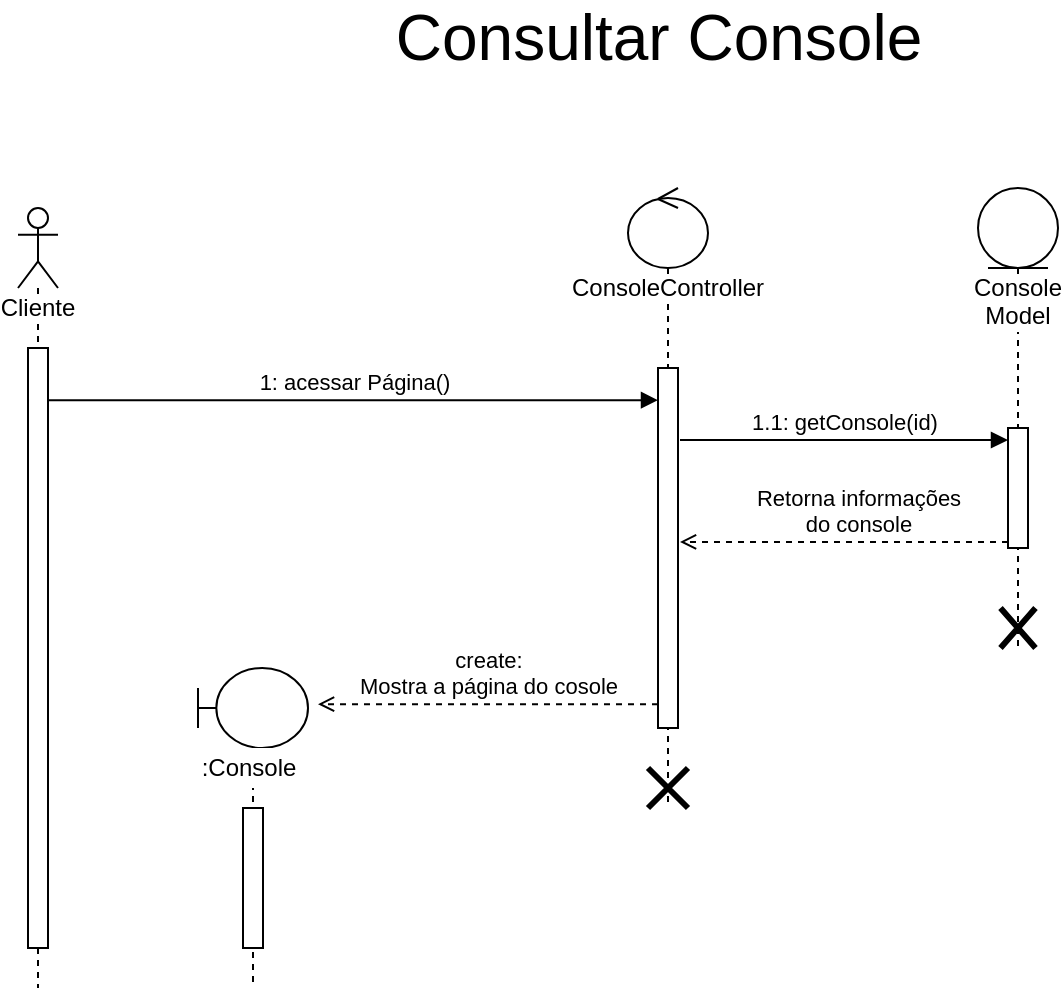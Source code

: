 <mxfile version="15.8.4" type="device" pages="8"><diagram id="i-iYMMR3_QGYjTvwOSkh" name="Consultar Console"><mxGraphModel dx="1422" dy="878" grid="1" gridSize="10" guides="1" tooltips="1" connect="1" arrows="1" fold="1" page="1" pageScale="1" pageWidth="850" pageHeight="1100" math="0" shadow="0"><root><mxCell id="0"/><mxCell id="1" parent="0"/><mxCell id="H1lziDKrStwKSfnA9CEh-1" value="&lt;span style=&quot;background-color: rgb(255 , 255 , 255)&quot;&gt;Cliente&lt;/span&gt;" style="shape=umlLifeline;participant=umlActor;perimeter=lifelinePerimeter;whiteSpace=wrap;html=1;container=1;collapsible=0;recursiveResize=0;verticalAlign=top;spacingTop=36;outlineConnect=0;" parent="1" vertex="1"><mxGeometry x="90" y="110" width="20" height="390" as="geometry"/></mxCell><mxCell id="H1lziDKrStwKSfnA9CEh-7" value="" style="html=1;points=[];perimeter=orthogonalPerimeter;fillColor=default;" parent="H1lziDKrStwKSfnA9CEh-1" vertex="1"><mxGeometry x="5" y="70" width="10" height="300" as="geometry"/></mxCell><mxCell id="H1lziDKrStwKSfnA9CEh-3" value="" style="shape=umlLifeline;participant=umlBoundary;perimeter=lifelinePerimeter;whiteSpace=wrap;html=1;container=1;collapsible=0;recursiveResize=0;verticalAlign=top;spacingTop=36;outlineConnect=0;" parent="1" vertex="1"><mxGeometry x="180" y="340" width="55" height="160" as="geometry"/></mxCell><mxCell id="H1lziDKrStwKSfnA9CEh-4" value=":Console" style="text;html=1;align=center;verticalAlign=middle;resizable=0;points=[];autosize=1;fillColor=default;" parent="H1lziDKrStwKSfnA9CEh-3" vertex="1"><mxGeometry x="-5" y="40" width="60" height="20" as="geometry"/></mxCell><mxCell id="Re5_Sv4lCqI3aM7efoJ7-1" value="" style="html=1;points=[];perimeter=orthogonalPerimeter;" vertex="1" parent="H1lziDKrStwKSfnA9CEh-3"><mxGeometry x="22.5" y="70" width="10" height="70" as="geometry"/></mxCell><mxCell id="H1lziDKrStwKSfnA9CEh-8" value="&lt;span style=&quot;background-color: rgb(255 , 255 , 255)&quot;&gt;ConsoleController&lt;/span&gt;" style="shape=umlLifeline;participant=umlControl;perimeter=lifelinePerimeter;whiteSpace=wrap;html=1;container=1;collapsible=0;recursiveResize=0;verticalAlign=top;spacingTop=36;outlineConnect=0;fillColor=default;" parent="1" vertex="1"><mxGeometry x="395" y="100" width="40" height="310" as="geometry"/></mxCell><mxCell id="NzBNVzGwqD76NoObLZyw-1" value="" style="html=1;points=[];perimeter=orthogonalPerimeter;" parent="H1lziDKrStwKSfnA9CEh-8" vertex="1"><mxGeometry x="15" y="90" width="10" height="180" as="geometry"/></mxCell><mxCell id="KNfGik-kNG-lqb3y8iAB-1" value="" style="shape=umlDestroy;whiteSpace=wrap;html=1;strokeWidth=3;" vertex="1" parent="H1lziDKrStwKSfnA9CEh-8"><mxGeometry x="10" y="290" width="20" height="20" as="geometry"/></mxCell><mxCell id="H1lziDKrStwKSfnA9CEh-14" value="Console Model" style="shape=umlLifeline;participant=umlEntity;perimeter=lifelinePerimeter;whiteSpace=wrap;html=1;container=1;collapsible=0;recursiveResize=0;verticalAlign=top;spacingTop=36;outlineConnect=0;labelBackgroundColor=#FFFFFF;fillColor=default;" parent="1" vertex="1"><mxGeometry x="570" y="100" width="40" height="230" as="geometry"/></mxCell><mxCell id="H1lziDKrStwKSfnA9CEh-15" value="" style="html=1;points=[];perimeter=orthogonalPerimeter;labelBackgroundColor=#FFFFFF;fillColor=default;" parent="H1lziDKrStwKSfnA9CEh-14" vertex="1"><mxGeometry x="15" y="120" width="10" height="60" as="geometry"/></mxCell><mxCell id="Re5_Sv4lCqI3aM7efoJ7-2" value="" style="shape=umlDestroy;whiteSpace=wrap;html=1;strokeWidth=3;" vertex="1" parent="H1lziDKrStwKSfnA9CEh-14"><mxGeometry x="11.25" y="210" width="17.5" height="20" as="geometry"/></mxCell><mxCell id="6_gqy_Og4RKKuq8KHXhN-1" value="&lt;font style=&quot;font-size: 32px&quot;&gt;Consultar Console&lt;/font&gt;" style="text;html=1;align=center;verticalAlign=middle;resizable=0;points=[];autosize=1;strokeColor=none;fillColor=none;" parent="1" vertex="1"><mxGeometry x="270" y="10" width="280" height="30" as="geometry"/></mxCell><mxCell id="aoZFXyde9EwWtqRbxtjL-1" value="create:&lt;br&gt;Mostra a página do cosole" style="html=1;verticalAlign=bottom;endArrow=open;rounded=0;dashed=1;endFill=0;entryX=1.091;entryY=0.113;entryDx=0;entryDy=0;entryPerimeter=0;" edge="1" parent="1" source="NzBNVzGwqD76NoObLZyw-1" target="H1lziDKrStwKSfnA9CEh-3"><mxGeometry width="80" relative="1" as="geometry"><mxPoint x="890" y="768.164" as="sourcePoint"/><mxPoint x="310" y="360" as="targetPoint"/></mxGeometry></mxCell><mxCell id="aoZFXyde9EwWtqRbxtjL-2" value="1: acessar Página()" style="html=1;verticalAlign=bottom;endArrow=block;rounded=0;exitX=1;exitY=0.087;exitDx=0;exitDy=0;exitPerimeter=0;" edge="1" parent="1" source="H1lziDKrStwKSfnA9CEh-7" target="NzBNVzGwqD76NoObLZyw-1"><mxGeometry width="80" relative="1" as="geometry"><mxPoint x="662" y="380" as="sourcePoint"/><mxPoint x="765" y="380" as="targetPoint"/></mxGeometry></mxCell><mxCell id="UsBYWwB454cGYbPiZh8m-1" value="1.1: getConsole(id)" style="html=1;verticalAlign=bottom;endArrow=block;rounded=0;exitX=1.1;exitY=0.2;exitDx=0;exitDy=0;exitPerimeter=0;" edge="1" parent="1" source="NzBNVzGwqD76NoObLZyw-1" target="H1lziDKrStwKSfnA9CEh-15"><mxGeometry width="80" relative="1" as="geometry"><mxPoint x="590" y="450.0" as="sourcePoint"/><mxPoint x="896" y="450.88" as="targetPoint"/></mxGeometry></mxCell><mxCell id="UsBYWwB454cGYbPiZh8m-2" value="Retorna informações&lt;br&gt;do console" style="html=1;verticalAlign=bottom;endArrow=open;rounded=0;dashed=1;endFill=0;entryX=1.1;entryY=0.483;entryDx=0;entryDy=0;entryPerimeter=0;" edge="1" parent="1" source="H1lziDKrStwKSfnA9CEh-15" target="NzBNVzGwqD76NoObLZyw-1"><mxGeometry x="-0.085" width="80" relative="1" as="geometry"><mxPoint x="800" y="500.0" as="sourcePoint"/><mxPoint x="640" y="500.0" as="targetPoint"/><mxPoint as="offset"/></mxGeometry></mxCell></root></mxGraphModel></diagram><diagram id="RZVXIalnl8f36JajPkO1" name="Criar Console"><mxGraphModel dx="1422" dy="878" grid="1" gridSize="10" guides="1" tooltips="1" connect="1" arrows="1" fold="1" page="1" pageScale="1" pageWidth="850" pageHeight="1100" math="0" shadow="0"><root><mxCell id="EIgf_Wqvs9mccL7z5t6H-0"/><mxCell id="EIgf_Wqvs9mccL7z5t6H-1" parent="EIgf_Wqvs9mccL7z5t6H-0"/><mxCell id="mcozXKo27Hkhip4nVOR_-0" value="&lt;span style=&quot;background-color: rgb(255 , 255 , 255)&quot;&gt;Administrador&lt;/span&gt;" style="shape=umlLifeline;participant=umlActor;perimeter=lifelinePerimeter;whiteSpace=wrap;html=1;container=1;collapsible=0;recursiveResize=0;verticalAlign=top;spacingTop=36;outlineConnect=0;" vertex="1" parent="EIgf_Wqvs9mccL7z5t6H-1"><mxGeometry x="60" y="110" width="20" height="490" as="geometry"/></mxCell><mxCell id="mcozXKo27Hkhip4nVOR_-1" value="" style="html=1;points=[];perimeter=orthogonalPerimeter;fillColor=default;" vertex="1" parent="mcozXKo27Hkhip4nVOR_-0"><mxGeometry x="5" y="70" width="10" height="390" as="geometry"/></mxCell><mxCell id="mcozXKo27Hkhip4nVOR_-2" value="" style="shape=umlLifeline;participant=umlBoundary;perimeter=lifelinePerimeter;whiteSpace=wrap;html=1;container=1;collapsible=0;recursiveResize=0;verticalAlign=top;spacingTop=36;outlineConnect=0;" vertex="1" parent="EIgf_Wqvs9mccL7z5t6H-1"><mxGeometry x="190" y="230" width="50" height="370" as="geometry"/></mxCell><mxCell id="mcozXKo27Hkhip4nVOR_-3" value=":Criar_Console" style="text;html=1;align=center;verticalAlign=middle;resizable=0;points=[];autosize=1;fillColor=default;" vertex="1" parent="mcozXKo27Hkhip4nVOR_-2"><mxGeometry x="-25" y="40" width="100" height="20" as="geometry"/></mxCell><mxCell id="mcozXKo27Hkhip4nVOR_-4" value="" style="html=1;points=[];perimeter=orthogonalPerimeter;" vertex="1" parent="mcozXKo27Hkhip4nVOR_-2"><mxGeometry x="20" y="80" width="10" height="260" as="geometry"/></mxCell><mxCell id="mcozXKo27Hkhip4nVOR_-5" value="&lt;span style=&quot;background-color: rgb(255 , 255 , 255)&quot;&gt;:AdministradorController&lt;/span&gt;" style="shape=umlLifeline;participant=umlControl;perimeter=lifelinePerimeter;whiteSpace=wrap;html=1;container=1;collapsible=0;recursiveResize=0;verticalAlign=top;spacingTop=36;outlineConnect=0;fillColor=default;" vertex="1" parent="EIgf_Wqvs9mccL7z5t6H-1"><mxGeometry x="400" y="100" width="40" height="200" as="geometry"/></mxCell><mxCell id="mcozXKo27Hkhip4nVOR_-6" value="" style="html=1;points=[];perimeter=orthogonalPerimeter;" vertex="1" parent="mcozXKo27Hkhip4nVOR_-5"><mxGeometry x="15" y="90" width="10" height="90" as="geometry"/></mxCell><mxCell id="mcozXKo27Hkhip4nVOR_-8" value="Console Model" style="shape=umlLifeline;participant=umlEntity;perimeter=lifelinePerimeter;whiteSpace=wrap;html=1;container=1;collapsible=0;recursiveResize=0;verticalAlign=top;spacingTop=36;outlineConnect=0;labelBackgroundColor=#FFFFFF;fillColor=default;" vertex="1" parent="EIgf_Wqvs9mccL7z5t6H-1"><mxGeometry x="730" y="100" width="40" height="490" as="geometry"/></mxCell><mxCell id="mcozXKo27Hkhip4nVOR_-9" value="" style="html=1;points=[];perimeter=orthogonalPerimeter;labelBackgroundColor=#FFFFFF;fillColor=default;" vertex="1" parent="mcozXKo27Hkhip4nVOR_-8"><mxGeometry x="15" y="290" width="10" height="60" as="geometry"/></mxCell><mxCell id="mcozXKo27Hkhip4nVOR_-10" value="" style="shape=umlDestroy;whiteSpace=wrap;html=1;strokeWidth=3;" vertex="1" parent="mcozXKo27Hkhip4nVOR_-8"><mxGeometry x="11.25" y="470" width="17.5" height="20" as="geometry"/></mxCell><mxCell id="mcozXKo27Hkhip4nVOR_-11" value="&lt;font style=&quot;font-size: 32px&quot;&gt;Criar Console&lt;/font&gt;" style="text;html=1;align=center;verticalAlign=middle;resizable=0;points=[];autosize=1;strokeColor=none;fillColor=none;" vertex="1" parent="EIgf_Wqvs9mccL7z5t6H-1"><mxGeometry x="305" y="10" width="210" height="30" as="geometry"/></mxCell><mxCell id="mcozXKo27Hkhip4nVOR_-12" value="create:&lt;br&gt;Mostra a página de criação" style="html=1;verticalAlign=bottom;endArrow=open;rounded=0;dashed=1;endFill=0;entryX=1;entryY=0.045;entryDx=0;entryDy=0;entryPerimeter=0;" edge="1" parent="EIgf_Wqvs9mccL7z5t6H-1" source="mcozXKo27Hkhip4nVOR_-6" target="mcozXKo27Hkhip4nVOR_-2"><mxGeometry width="80" relative="1" as="geometry"><mxPoint x="890" y="768.164" as="sourcePoint"/><mxPoint x="240" y="250" as="targetPoint"/></mxGeometry></mxCell><mxCell id="mcozXKo27Hkhip4nVOR_-13" value="1: acessar form_add_console()" style="html=1;verticalAlign=bottom;endArrow=block;rounded=0;exitX=1;exitY=0.041;exitDx=0;exitDy=0;exitPerimeter=0;" edge="1" parent="EIgf_Wqvs9mccL7z5t6H-1" source="mcozXKo27Hkhip4nVOR_-1" target="mcozXKo27Hkhip4nVOR_-6"><mxGeometry width="80" relative="1" as="geometry"><mxPoint x="662" y="380" as="sourcePoint"/><mxPoint x="765" y="380" as="targetPoint"/></mxGeometry></mxCell><mxCell id="gYzJLYPoNBTr08ckeKMg-1" value="&lt;span style=&quot;background-color: rgb(255 , 255 , 255)&quot;&gt;:ConsoleController&lt;/span&gt;" style="shape=umlLifeline;participant=umlControl;perimeter=lifelinePerimeter;whiteSpace=wrap;html=1;container=1;collapsible=0;recursiveResize=0;verticalAlign=top;spacingTop=36;outlineConnect=0;fillColor=default;" vertex="1" parent="EIgf_Wqvs9mccL7z5t6H-1"><mxGeometry x="570" y="100" width="40" height="480" as="geometry"/></mxCell><mxCell id="gYzJLYPoNBTr08ckeKMg-2" value="" style="html=1;points=[];perimeter=orthogonalPerimeter;" vertex="1" parent="gYzJLYPoNBTr08ckeKMg-1"><mxGeometry x="15" y="240" width="10" height="140" as="geometry"/></mxCell><mxCell id="mcozXKo27Hkhip4nVOR_-7" value="" style="shape=umlDestroy;whiteSpace=wrap;html=1;strokeWidth=3;" vertex="1" parent="EIgf_Wqvs9mccL7z5t6H-1"><mxGeometry x="410" y="290" width="20" height="20" as="geometry"/></mxCell><mxCell id="gYzJLYPoNBTr08ckeKMg-7" value="2: envia formulário()" style="html=1;verticalAlign=bottom;endArrow=block;rounded=0;entryX=-0.2;entryY=0.081;entryDx=0;entryDy=0;entryPerimeter=0;" edge="1" parent="EIgf_Wqvs9mccL7z5t6H-1" source="mcozXKo27Hkhip4nVOR_-1" target="mcozXKo27Hkhip4nVOR_-4"><mxGeometry width="80" relative="1" as="geometry"><mxPoint x="115" y="205.99" as="sourcePoint"/><mxPoint x="425" y="205.99" as="targetPoint"/></mxGeometry></mxCell><mxCell id="gYzJLYPoNBTr08ckeKMg-8" value="2.1: adicionar()" style="html=1;verticalAlign=bottom;endArrow=block;rounded=0;exitX=1.1;exitY=0.127;exitDx=0;exitDy=0;exitPerimeter=0;" edge="1" parent="EIgf_Wqvs9mccL7z5t6H-1" source="mcozXKo27Hkhip4nVOR_-4" target="gYzJLYPoNBTr08ckeKMg-2"><mxGeometry width="80" relative="1" as="geometry"><mxPoint x="85" y="341.06" as="sourcePoint"/><mxPoint x="218" y="341.06" as="targetPoint"/></mxGeometry></mxCell><mxCell id="gYzJLYPoNBTr08ckeKMg-9" value="2.1.1: adicionar($dados)" style="html=1;verticalAlign=bottom;endArrow=block;rounded=0;exitX=0.9;exitY=0.393;exitDx=0;exitDy=0;exitPerimeter=0;" edge="1" parent="EIgf_Wqvs9mccL7z5t6H-1" source="gYzJLYPoNBTr08ckeKMg-2" target="mcozXKo27Hkhip4nVOR_-9"><mxGeometry width="80" relative="1" as="geometry"><mxPoint x="231" y="353.02" as="sourcePoint"/><mxPoint x="595" y="353.02" as="targetPoint"/></mxGeometry></mxCell><mxCell id="gYzJLYPoNBTr08ckeKMg-11" value="Criação Completa" style="html=1;verticalAlign=bottom;endArrow=open;rounded=0;dashed=1;endFill=0;entryX=1;entryY=0.615;entryDx=0;entryDy=0;entryPerimeter=0;" edge="1" parent="EIgf_Wqvs9mccL7z5t6H-1" source="gYzJLYPoNBTr08ckeKMg-2" target="mcozXKo27Hkhip4nVOR_-4"><mxGeometry width="80" relative="1" as="geometry"><mxPoint x="440" y="470" as="sourcePoint"/><mxPoint x="265" y="470" as="targetPoint"/></mxGeometry></mxCell><mxCell id="TAFZ7Pwz7O0B3XPA29q8-0" value="Criação Completa" style="html=1;verticalAlign=bottom;endArrow=open;rounded=0;dashed=1;endFill=0;entryX=1;entryY=0.81;entryDx=0;entryDy=0;entryPerimeter=0;" edge="1" parent="EIgf_Wqvs9mccL7z5t6H-1" source="mcozXKo27Hkhip4nVOR_-4" target="mcozXKo27Hkhip4nVOR_-1"><mxGeometry width="80" relative="1" as="geometry"><mxPoint x="595" y="479.9" as="sourcePoint"/><mxPoint x="230" y="479.9" as="targetPoint"/></mxGeometry></mxCell><mxCell id="gYzJLYPoNBTr08ckeKMg-3" value="" style="shape=umlDestroy;whiteSpace=wrap;html=1;strokeWidth=3;" vertex="1" parent="EIgf_Wqvs9mccL7z5t6H-1"><mxGeometry x="580" y="560" width="20" height="20" as="geometry"/></mxCell><mxCell id="TAFZ7Pwz7O0B3XPA29q8-1" value="criado com sucesso" style="html=1;verticalAlign=bottom;endArrow=open;rounded=0;dashed=1;endFill=0;exitX=0.1;exitY=0.867;exitDx=0;exitDy=0;exitPerimeter=0;" edge="1" parent="EIgf_Wqvs9mccL7z5t6H-1" source="mcozXKo27Hkhip4nVOR_-9" target="gYzJLYPoNBTr08ckeKMg-2"><mxGeometry width="80" relative="1" as="geometry"><mxPoint x="880" y="690.0" as="sourcePoint"/><mxPoint x="515" y="690.0" as="targetPoint"/></mxGeometry></mxCell></root></mxGraphModel></diagram><diagram id="Y0CL3Bv4HhVh5odtZqU3" name="Alterar Console"><mxGraphModel dx="1422" dy="1978" grid="1" gridSize="10" guides="1" tooltips="1" connect="1" arrows="1" fold="1" page="1" pageScale="1" pageWidth="850" pageHeight="1100" math="0" shadow="0"><root><mxCell id="8UTwnT9JXCAvOxcSkzE1-0"/><mxCell id="8UTwnT9JXCAvOxcSkzE1-1" parent="8UTwnT9JXCAvOxcSkzE1-0"/><mxCell id="wCGP_Em0OXr3NDSSAE90-0" value="&lt;span style=&quot;background-color: rgb(255 , 255 , 255)&quot;&gt;Administrador&lt;/span&gt;" style="shape=umlLifeline;participant=umlActor;perimeter=lifelinePerimeter;whiteSpace=wrap;html=1;container=1;collapsible=0;recursiveResize=0;verticalAlign=top;spacingTop=36;outlineConnect=0;" vertex="1" parent="8UTwnT9JXCAvOxcSkzE1-1"><mxGeometry x="60" y="-30" width="20" height="630" as="geometry"/></mxCell><mxCell id="wCGP_Em0OXr3NDSSAE90-1" value="" style="html=1;points=[];perimeter=orthogonalPerimeter;fillColor=default;" vertex="1" parent="wCGP_Em0OXr3NDSSAE90-0"><mxGeometry x="5" y="70" width="10" height="540" as="geometry"/></mxCell><mxCell id="wCGP_Em0OXr3NDSSAE90-2" value="" style="shape=umlLifeline;participant=umlBoundary;perimeter=lifelinePerimeter;whiteSpace=wrap;html=1;container=1;collapsible=0;recursiveResize=0;verticalAlign=top;spacingTop=36;outlineConnect=0;" vertex="1" parent="8UTwnT9JXCAvOxcSkzE1-1"><mxGeometry x="190" y="230" width="50" height="370" as="geometry"/></mxCell><mxCell id="wCGP_Em0OXr3NDSSAE90-3" value=":Alterar_Console" style="text;html=1;align=center;verticalAlign=middle;resizable=0;points=[];autosize=1;fillColor=default;" vertex="1" parent="wCGP_Em0OXr3NDSSAE90-2"><mxGeometry x="-25" y="40" width="100" height="20" as="geometry"/></mxCell><mxCell id="wCGP_Em0OXr3NDSSAE90-4" value="" style="html=1;points=[];perimeter=orthogonalPerimeter;" vertex="1" parent="wCGP_Em0OXr3NDSSAE90-2"><mxGeometry x="20" y="80" width="10" height="260" as="geometry"/></mxCell><mxCell id="wCGP_Em0OXr3NDSSAE90-5" value="&lt;span style=&quot;background-color: rgb(255 , 255 , 255)&quot;&gt;:AdministradorController&lt;/span&gt;" style="shape=umlLifeline;participant=umlControl;perimeter=lifelinePerimeter;whiteSpace=wrap;html=1;container=1;collapsible=0;recursiveResize=0;verticalAlign=top;spacingTop=36;outlineConnect=0;fillColor=default;" vertex="1" parent="8UTwnT9JXCAvOxcSkzE1-1"><mxGeometry x="400" y="-40" width="40" height="340" as="geometry"/></mxCell><mxCell id="wCGP_Em0OXr3NDSSAE90-6" value="" style="html=1;points=[];perimeter=orthogonalPerimeter;" vertex="1" parent="wCGP_Em0OXr3NDSSAE90-5"><mxGeometry x="15" y="90" width="10" height="220" as="geometry"/></mxCell><mxCell id="wCGP_Em0OXr3NDSSAE90-7" value="Console Model" style="shape=umlLifeline;participant=umlEntity;perimeter=lifelinePerimeter;whiteSpace=wrap;html=1;container=1;collapsible=0;recursiveResize=0;verticalAlign=top;spacingTop=36;outlineConnect=0;labelBackgroundColor=#FFFFFF;fillColor=default;" vertex="1" parent="8UTwnT9JXCAvOxcSkzE1-1"><mxGeometry x="730" y="-40" width="40" height="630" as="geometry"/></mxCell><mxCell id="wCGP_Em0OXr3NDSSAE90-8" value="" style="html=1;points=[];perimeter=orthogonalPerimeter;labelBackgroundColor=#FFFFFF;fillColor=default;" vertex="1" parent="wCGP_Em0OXr3NDSSAE90-7"><mxGeometry x="15" y="390" width="10" height="60" as="geometry"/></mxCell><mxCell id="wCGP_Em0OXr3NDSSAE90-9" value="" style="shape=umlDestroy;whiteSpace=wrap;html=1;strokeWidth=3;" vertex="1" parent="wCGP_Em0OXr3NDSSAE90-7"><mxGeometry x="11.25" y="470" width="17.5" height="20" as="geometry"/></mxCell><mxCell id="wCGP_Em0OXr3NDSSAE90-23" value="" style="html=1;points=[];perimeter=orthogonalPerimeter;labelBackgroundColor=#FFFFFF;fillColor=default;" vertex="1" parent="wCGP_Em0OXr3NDSSAE90-7"><mxGeometry x="15" y="140" width="10" height="90" as="geometry"/></mxCell><mxCell id="wCGP_Em0OXr3NDSSAE90-10" value="&lt;font style=&quot;font-size: 32px&quot;&gt;Alterar Console&lt;/font&gt;" style="text;html=1;align=center;verticalAlign=middle;resizable=0;points=[];autosize=1;strokeColor=none;fillColor=none;" vertex="1" parent="8UTwnT9JXCAvOxcSkzE1-1"><mxGeometry x="305" y="-160" width="240" height="30" as="geometry"/></mxCell><mxCell id="wCGP_Em0OXr3NDSSAE90-11" value="create: Monta e mostra&lt;br&gt;&amp;nbsp;a página de alteração" style="html=1;verticalAlign=bottom;endArrow=open;rounded=0;dashed=1;endFill=0;entryX=1;entryY=0.045;entryDx=0;entryDy=0;entryPerimeter=0;" edge="1" parent="8UTwnT9JXCAvOxcSkzE1-1" source="wCGP_Em0OXr3NDSSAE90-6" target="wCGP_Em0OXr3NDSSAE90-2"><mxGeometry width="80" relative="1" as="geometry"><mxPoint x="890" y="768.164" as="sourcePoint"/><mxPoint x="240" y="250" as="targetPoint"/></mxGeometry></mxCell><mxCell id="wCGP_Em0OXr3NDSSAE90-12" value="1: acessar form_alterar_console()" style="html=1;verticalAlign=bottom;endArrow=block;rounded=0;exitX=1;exitY=0.041;exitDx=0;exitDy=0;exitPerimeter=0;" edge="1" parent="8UTwnT9JXCAvOxcSkzE1-1" source="wCGP_Em0OXr3NDSSAE90-1" target="wCGP_Em0OXr3NDSSAE90-6"><mxGeometry width="80" relative="1" as="geometry"><mxPoint x="662" y="380" as="sourcePoint"/><mxPoint x="765" y="380" as="targetPoint"/></mxGeometry></mxCell><mxCell id="wCGP_Em0OXr3NDSSAE90-13" value="&lt;span style=&quot;background-color: rgb(255 , 255 , 255)&quot;&gt;:ConsoleController&lt;/span&gt;" style="shape=umlLifeline;participant=umlControl;perimeter=lifelinePerimeter;whiteSpace=wrap;html=1;container=1;collapsible=0;recursiveResize=0;verticalAlign=top;spacingTop=36;outlineConnect=0;fillColor=default;" vertex="1" parent="8UTwnT9JXCAvOxcSkzE1-1"><mxGeometry x="570" y="-40" width="40" height="620" as="geometry"/></mxCell><mxCell id="wCGP_Em0OXr3NDSSAE90-14" value="" style="html=1;points=[];perimeter=orthogonalPerimeter;" vertex="1" parent="wCGP_Em0OXr3NDSSAE90-13"><mxGeometry x="15" y="380" width="10" height="140" as="geometry"/></mxCell><mxCell id="wCGP_Em0OXr3NDSSAE90-15" value="" style="shape=umlDestroy;whiteSpace=wrap;html=1;strokeWidth=3;" vertex="1" parent="8UTwnT9JXCAvOxcSkzE1-1"><mxGeometry x="410" y="290" width="20" height="20" as="geometry"/></mxCell><mxCell id="wCGP_Em0OXr3NDSSAE90-16" value="2: envia formulário()" style="html=1;verticalAlign=bottom;endArrow=block;rounded=0;entryX=-0.2;entryY=0.081;entryDx=0;entryDy=0;entryPerimeter=0;" edge="1" parent="8UTwnT9JXCAvOxcSkzE1-1" source="wCGP_Em0OXr3NDSSAE90-1" target="wCGP_Em0OXr3NDSSAE90-4"><mxGeometry width="80" relative="1" as="geometry"><mxPoint x="115" y="205.99" as="sourcePoint"/><mxPoint x="425" y="205.99" as="targetPoint"/></mxGeometry></mxCell><mxCell id="wCGP_Em0OXr3NDSSAE90-17" value="2.1: alterar()" style="html=1;verticalAlign=bottom;endArrow=block;rounded=0;exitX=1.1;exitY=0.127;exitDx=0;exitDy=0;exitPerimeter=0;" edge="1" parent="8UTwnT9JXCAvOxcSkzE1-1" source="wCGP_Em0OXr3NDSSAE90-4" target="wCGP_Em0OXr3NDSSAE90-14"><mxGeometry width="80" relative="1" as="geometry"><mxPoint x="85" y="341.06" as="sourcePoint"/><mxPoint x="218" y="341.06" as="targetPoint"/></mxGeometry></mxCell><mxCell id="wCGP_Em0OXr3NDSSAE90-18" value="2.1.1: alterar($dados)" style="html=1;verticalAlign=bottom;endArrow=block;rounded=0;exitX=0.9;exitY=0.179;exitDx=0;exitDy=0;exitPerimeter=0;" edge="1" parent="8UTwnT9JXCAvOxcSkzE1-1" source="wCGP_Em0OXr3NDSSAE90-14" target="wCGP_Em0OXr3NDSSAE90-8"><mxGeometry width="80" relative="1" as="geometry"><mxPoint x="231" y="353.02" as="sourcePoint"/><mxPoint x="595" y="353.02" as="targetPoint"/></mxGeometry></mxCell><mxCell id="wCGP_Em0OXr3NDSSAE90-19" value="Alteração Completa" style="html=1;verticalAlign=bottom;endArrow=open;rounded=0;dashed=1;endFill=0;entryX=1;entryY=0.615;entryDx=0;entryDy=0;entryPerimeter=0;" edge="1" parent="8UTwnT9JXCAvOxcSkzE1-1" source="wCGP_Em0OXr3NDSSAE90-14" target="wCGP_Em0OXr3NDSSAE90-4"><mxGeometry width="80" relative="1" as="geometry"><mxPoint x="440" y="470" as="sourcePoint"/><mxPoint x="265" y="470" as="targetPoint"/></mxGeometry></mxCell><mxCell id="wCGP_Em0OXr3NDSSAE90-20" value="Alteração Completa" style="html=1;verticalAlign=bottom;endArrow=open;rounded=0;dashed=1;endFill=0;entryX=1.1;entryY=0.894;entryDx=0;entryDy=0;entryPerimeter=0;" edge="1" parent="8UTwnT9JXCAvOxcSkzE1-1" source="wCGP_Em0OXr3NDSSAE90-4" target="wCGP_Em0OXr3NDSSAE90-1"><mxGeometry width="80" relative="1" as="geometry"><mxPoint x="595" y="479.9" as="sourcePoint"/><mxPoint x="230" y="479.9" as="targetPoint"/></mxGeometry></mxCell><mxCell id="wCGP_Em0OXr3NDSSAE90-21" value="" style="shape=umlDestroy;whiteSpace=wrap;html=1;strokeWidth=3;" vertex="1" parent="8UTwnT9JXCAvOxcSkzE1-1"><mxGeometry x="580" y="560" width="20" height="20" as="geometry"/></mxCell><mxCell id="wCGP_Em0OXr3NDSSAE90-22" value="alterado com sucesso" style="html=1;verticalAlign=bottom;endArrow=open;rounded=0;dashed=1;endFill=0;exitX=0.1;exitY=0.867;exitDx=0;exitDy=0;exitPerimeter=0;" edge="1" parent="8UTwnT9JXCAvOxcSkzE1-1" source="wCGP_Em0OXr3NDSSAE90-8" target="wCGP_Em0OXr3NDSSAE90-14"><mxGeometry width="80" relative="1" as="geometry"><mxPoint x="880" y="690.0" as="sourcePoint"/><mxPoint x="515" y="690.0" as="targetPoint"/></mxGeometry></mxCell><mxCell id="wCGP_Em0OXr3NDSSAE90-24" value="1.1: getConsole($id)" style="html=1;verticalAlign=bottom;endArrow=block;rounded=0;exitX=1.1;exitY=0.264;exitDx=0;exitDy=0;exitPerimeter=0;" edge="1" parent="8UTwnT9JXCAvOxcSkzE1-1" source="wCGP_Em0OXr3NDSSAE90-6" target="wCGP_Em0OXr3NDSSAE90-23"><mxGeometry width="80" relative="1" as="geometry"><mxPoint x="604" y="375.06" as="sourcePoint"/><mxPoint x="730" y="132" as="targetPoint"/></mxGeometry></mxCell><mxCell id="wCGP_Em0OXr3NDSSAE90-25" value="retorna dados do&amp;nbsp; console" style="html=1;verticalAlign=bottom;endArrow=open;rounded=0;dashed=1;endFill=0;exitX=-0.1;exitY=0.878;exitDx=0;exitDy=0;exitPerimeter=0;" edge="1" parent="8UTwnT9JXCAvOxcSkzE1-1" source="wCGP_Em0OXr3NDSSAE90-23" target="wCGP_Em0OXr3NDSSAE90-6"><mxGeometry width="80" relative="1" as="geometry"><mxPoint x="595" y="479.9" as="sourcePoint"/><mxPoint x="230" y="479.9" as="targetPoint"/></mxGeometry></mxCell></root></mxGraphModel></diagram><diagram id="HxMxuho1IV8ombAnL7hA" name="Remover Console"><mxGraphModel dx="1422" dy="878" grid="1" gridSize="10" guides="1" tooltips="1" connect="1" arrows="1" fold="1" page="1" pageScale="1" pageWidth="850" pageHeight="1100" math="0" shadow="0"><root><mxCell id="TcUxoh_8M38CVEYqvKDR-0"/><mxCell id="TcUxoh_8M38CVEYqvKDR-1" parent="TcUxoh_8M38CVEYqvKDR-0"/><mxCell id="xtCWSh-dw4f3Rj7HugPm-0" value="&lt;span style=&quot;background-color: rgb(255 , 255 , 255)&quot;&gt;ConsoleController&lt;/span&gt;" style="shape=umlLifeline;participant=umlControl;perimeter=lifelinePerimeter;whiteSpace=wrap;html=1;container=1;collapsible=0;recursiveResize=0;verticalAlign=top;spacingTop=36;outlineConnect=0;fillColor=default;" parent="TcUxoh_8M38CVEYqvKDR-1" vertex="1"><mxGeometry x="885" y="100" width="40" height="720" as="geometry"/></mxCell><mxCell id="oXVVa6AzDbfb0gK3cK66-0" value="alt" style="shape=umlFrame;whiteSpace=wrap;html=1;width=80;height=15;" parent="TcUxoh_8M38CVEYqvKDR-1" vertex="1"><mxGeometry x="40" y="380" width="1110" height="470" as="geometry"/></mxCell><mxCell id="CvUIZZbo-vGoB8ubcnG1-2" value="&lt;span style=&quot;background-color: rgb(255 , 255 , 255)&quot;&gt;Administrador&lt;/span&gt;" style="shape=umlLifeline;participant=umlActor;perimeter=lifelinePerimeter;whiteSpace=wrap;html=1;container=1;collapsible=0;recursiveResize=0;verticalAlign=top;spacingTop=36;outlineConnect=0;" parent="TcUxoh_8M38CVEYqvKDR-1" vertex="1"><mxGeometry x="160" y="110" width="20" height="710" as="geometry"/></mxCell><mxCell id="CvUIZZbo-vGoB8ubcnG1-3" value="" style="html=1;points=[];perimeter=orthogonalPerimeter;fillColor=default;" parent="CvUIZZbo-vGoB8ubcnG1-2" vertex="1"><mxGeometry x="5" y="80" width="10" height="610" as="geometry"/></mxCell><mxCell id="CvUIZZbo-vGoB8ubcnG1-4" value="&lt;span style=&quot;background-color: rgb(255 , 255 , 255)&quot;&gt;Deletar Console&lt;/span&gt;" style="shape=umlLifeline;participant=umlBoundary;perimeter=lifelinePerimeter;whiteSpace=wrap;html=1;container=1;collapsible=0;recursiveResize=0;verticalAlign=top;spacingTop=36;outlineConnect=0;" parent="TcUxoh_8M38CVEYqvKDR-1" vertex="1"><mxGeometry x="380" y="550" width="50" height="290" as="geometry"/></mxCell><mxCell id="CvUIZZbo-vGoB8ubcnG1-7" value="&lt;span style=&quot;background-color: rgb(255 , 255 , 255)&quot;&gt;AdminitradorController&lt;/span&gt;" style="shape=umlLifeline;participant=umlControl;perimeter=lifelinePerimeter;whiteSpace=wrap;html=1;container=1;collapsible=0;recursiveResize=0;verticalAlign=top;spacingTop=36;outlineConnect=0;fillColor=default;" parent="TcUxoh_8M38CVEYqvKDR-1" vertex="1"><mxGeometry x="640" y="100" width="40" height="570" as="geometry"/></mxCell><mxCell id="CvUIZZbo-vGoB8ubcnG1-8" value="" style="html=1;points=[];perimeter=orthogonalPerimeter;labelBackgroundColor=#FFFFFF;fillColor=default;" parent="CvUIZZbo-vGoB8ubcnG1-7" vertex="1"><mxGeometry x="15" y="70" width="10" height="470" as="geometry"/></mxCell><mxCell id="CvUIZZbo-vGoB8ubcnG1-9" value="ConsoleModel" style="shape=umlLifeline;participant=umlEntity;perimeter=lifelinePerimeter;whiteSpace=wrap;html=1;container=1;collapsible=0;recursiveResize=0;verticalAlign=top;spacingTop=36;outlineConnect=0;labelBackgroundColor=#FFFFFF;fillColor=default;" parent="TcUxoh_8M38CVEYqvKDR-1" vertex="1"><mxGeometry x="1065" y="120" width="40" height="660" as="geometry"/></mxCell><mxCell id="CvUIZZbo-vGoB8ubcnG1-10" value="" style="html=1;points=[];perimeter=orthogonalPerimeter;labelBackgroundColor=#FFFFFF;fillColor=default;" parent="CvUIZZbo-vGoB8ubcnG1-9" vertex="1"><mxGeometry x="15" y="140" width="10" height="150" as="geometry"/></mxCell><mxCell id="CvUIZZbo-vGoB8ubcnG1-13" value="1.1.1: getConsole($id)" style="html=1;verticalAlign=bottom;endArrow=block;rounded=0;entryX=0.1;entryY=0.08;entryDx=0;entryDy=0;entryPerimeter=0;" parent="TcUxoh_8M38CVEYqvKDR-1" source="CvUIZZbo-vGoB8ubcnG1-8" target="CvUIZZbo-vGoB8ubcnG1-10" edge="1"><mxGeometry width="80" relative="1" as="geometry"><mxPoint x="665" y="244" as="sourcePoint"/><mxPoint x="775" y="240" as="targetPoint"/></mxGeometry></mxCell><mxCell id="CvUIZZbo-vGoB8ubcnG1-14" value="Retorna info do console" style="html=1;verticalAlign=bottom;endArrow=open;rounded=0;dashed=1;endFill=0;entryX=0.92;entryY=0.269;entryDx=0;entryDy=0;entryPerimeter=0;" parent="TcUxoh_8M38CVEYqvKDR-1" source="CvUIZZbo-vGoB8ubcnG1-10" target="CvUIZZbo-vGoB8ubcnG1-8" edge="1"><mxGeometry width="80" relative="1" as="geometry"><mxPoint x="795" y="405" as="sourcePoint"/><mxPoint x="635" y="404.59" as="targetPoint"/></mxGeometry></mxCell><mxCell id="CvUIZZbo-vGoB8ubcnG1-15" value="&lt;span style=&quot;font-size: 32px&quot;&gt;Remover Console&lt;/span&gt;" style="text;html=1;align=center;verticalAlign=middle;resizable=0;points=[];autosize=1;strokeColor=none;fillColor=none;" parent="TcUxoh_8M38CVEYqvKDR-1" vertex="1"><mxGeometry x="370" y="40" width="270" height="30" as="geometry"/></mxCell><mxCell id="CvUIZZbo-vGoB8ubcnG1-16" value="1:acessar form_remover_console(id)" style="html=1;verticalAlign=bottom;endArrow=block;rounded=0;entryX=-0.031;entryY=0.115;entryDx=0;entryDy=0;entryPerimeter=0;" parent="TcUxoh_8M38CVEYqvKDR-1" source="CvUIZZbo-vGoB8ubcnG1-3" target="CvUIZZbo-vGoB8ubcnG1-8" edge="1"><mxGeometry width="80" relative="1" as="geometry"><mxPoint x="170" y="200" as="sourcePoint"/><mxPoint x="410" y="385.05" as="targetPoint"/></mxGeometry></mxCell><mxCell id="CvUIZZbo-vGoB8ubcnG1-17" value="create: monta a página&lt;br&gt;impedindo a remoção" style="html=1;verticalAlign=bottom;endArrow=open;rounded=0;dashed=1;endFill=0;" parent="TcUxoh_8M38CVEYqvKDR-1" source="CvUIZZbo-vGoB8ubcnG1-8" edge="1"><mxGeometry x="-0.026" width="80" relative="1" as="geometry"><mxPoint x="570" y="387" as="sourcePoint"/><mxPoint x="430" y="420" as="targetPoint"/><mxPoint as="offset"/></mxGeometry></mxCell><mxCell id="CvUIZZbo-vGoB8ubcnG1-21" value="1.1.2:podeDel($id)" style="html=1;verticalAlign=bottom;endArrow=block;rounded=0;exitX=0.92;exitY=0.376;exitDx=0;exitDy=0;exitPerimeter=0;" parent="TcUxoh_8M38CVEYqvKDR-1" source="CvUIZZbo-vGoB8ubcnG1-8" target="CvUIZZbo-vGoB8ubcnG1-10" edge="1"><mxGeometry width="80" relative="1" as="geometry"><mxPoint x="635" y="220" as="sourcePoint"/><mxPoint x="725" y="326" as="targetPoint"/></mxGeometry></mxCell><mxCell id="CvUIZZbo-vGoB8ubcnG1-22" value="Retorna se pode ser removido" style="html=1;verticalAlign=bottom;endArrow=open;rounded=0;dashed=1;entryX=1.24;entryY=0.423;entryDx=0;entryDy=0;entryPerimeter=0;endFill=0;" parent="TcUxoh_8M38CVEYqvKDR-1" source="CvUIZZbo-vGoB8ubcnG1-10" target="CvUIZZbo-vGoB8ubcnG1-8" edge="1"><mxGeometry width="80" relative="1" as="geometry"><mxPoint x="705" y="353" as="sourcePoint"/><mxPoint x="630" y="340" as="targetPoint"/></mxGeometry></mxCell><mxCell id="CvUIZZbo-vGoB8ubcnG1-11" value="" style="html=1;points=[];perimeter=orthogonalPerimeter;labelBackgroundColor=none;fontSize=12;fillColor=default;" parent="TcUxoh_8M38CVEYqvKDR-1" vertex="1"><mxGeometry x="1080" y="700" width="10" height="50" as="geometry"/></mxCell><mxCell id="CvUIZZbo-vGoB8ubcnG1-25" value="2:Confirma remoção()" style="html=1;verticalAlign=bottom;endArrow=block;rounded=0;exitX=1.376;exitY=0.794;exitDx=0;exitDy=0;exitPerimeter=0;" parent="TcUxoh_8M38CVEYqvKDR-1" edge="1" target="CvUIZZbo-vGoB8ubcnG1-6" source="CvUIZZbo-vGoB8ubcnG1-3"><mxGeometry width="80" relative="1" as="geometry"><mxPoint x="174.52" y="698.9" as="sourcePoint"/><mxPoint x="410" y="698.9" as="targetPoint"/></mxGeometry></mxCell><mxCell id="oXVVa6AzDbfb0gK3cK66-3" value="" style="swimlane;startSize=0;" parent="TcUxoh_8M38CVEYqvKDR-1" vertex="1"><mxGeometry x="40" y="380" width="1110" height="470" as="geometry"/></mxCell><mxCell id="oXVVa6AzDbfb0gK3cK66-5" value="&lt;span style=&quot;background-color: rgb(255 , 255 , 255)&quot;&gt;[podeDel(id) == FALSE]&lt;/span&gt;" style="text;html=1;align=center;verticalAlign=middle;resizable=0;points=[];autosize=1;strokeColor=none;fillColor=none;" parent="oXVVa6AzDbfb0gK3cK66-3" vertex="1"><mxGeometry x="20" y="20" width="140" height="20" as="geometry"/></mxCell><mxCell id="oXVVa6AzDbfb0gK3cK66-7" value="create: monta página&lt;br&gt;permitindo a remoção" style="html=1;verticalAlign=bottom;endArrow=open;rounded=0;dashed=1;endFill=0;" parent="oXVVa6AzDbfb0gK3cK66-3" edge="1" source="CvUIZZbo-vGoB8ubcnG1-8"><mxGeometry x="-0.023" width="80" relative="1" as="geometry"><mxPoint x="528.24" y="180.0" as="sourcePoint"/><mxPoint x="400" y="190" as="targetPoint"/><mxPoint as="offset"/></mxGeometry></mxCell><mxCell id="xtCWSh-dw4f3Rj7HugPm-2" value="" style="html=1;points=[];perimeter=orthogonalPerimeter;" parent="oXVVa6AzDbfb0gK3cK66-3" vertex="1"><mxGeometry x="859" y="301" width="10" height="80" as="geometry"/></mxCell><mxCell id="CvUIZZbo-vGoB8ubcnG1-6" value="" style="html=1;points=[];perimeter=orthogonalPerimeter;labelBackgroundColor=none;fontSize=12;fillColor=default;" parent="oXVVa6AzDbfb0gK3cK66-3" vertex="1"><mxGeometry x="360" y="260" width="10" height="160" as="geometry"/></mxCell><mxCell id="CvUIZZbo-vGoB8ubcnG1-27" value="removido com sucesso" style="html=1;verticalAlign=bottom;endArrow=open;rounded=0;dashed=1;startArrow=none;endFill=0;entryX=1.053;entryY=0.713;entryDx=0;entryDy=0;entryPerimeter=0;" parent="oXVVa6AzDbfb0gK3cK66-3" source="xtCWSh-dw4f3Rj7HugPm-2" target="CvUIZZbo-vGoB8ubcnG1-6" edge="1"><mxGeometry width="80" relative="1" as="geometry"><mxPoint x="464.79" y="450.0" as="sourcePoint"/><mxPoint x="365" y="380" as="targetPoint"/></mxGeometry></mxCell><mxCell id="CvUIZZbo-vGoB8ubcnG1-26" value="2.1:remover()" style="html=1;verticalAlign=bottom;endArrow=block;rounded=0;exitX=0.935;exitY=0.47;exitDx=0;exitDy=0;exitPerimeter=0;" parent="oXVVa6AzDbfb0gK3cK66-3" target="xtCWSh-dw4f3Rj7HugPm-2" edge="1" source="CvUIZZbo-vGoB8ubcnG1-6"><mxGeometry width="80" relative="1" as="geometry"><mxPoint x="382.26" y="330" as="sourcePoint"/><mxPoint x="617.74" y="330.0" as="targetPoint"/></mxGeometry></mxCell><mxCell id="mr6jfexXKZ_Y8RGW2K3m-4" value="" style="shape=umlDestroy;whiteSpace=wrap;html=1;strokeWidth=3;" vertex="1" parent="oXVVa6AzDbfb0gK3cK66-3"><mxGeometry x="610" y="270" width="20" height="20" as="geometry"/></mxCell><mxCell id="mr6jfexXKZ_Y8RGW2K3m-5" value="" style="shape=umlDestroy;whiteSpace=wrap;html=1;strokeWidth=3;" vertex="1" parent="oXVVa6AzDbfb0gK3cK66-3"><mxGeometry x="854" y="430" width="20" height="20" as="geometry"/></mxCell><mxCell id="mr6jfexXKZ_Y8RGW2K3m-6" value="" style="shape=umlDestroy;whiteSpace=wrap;html=1;strokeWidth=3;" vertex="1" parent="oXVVa6AzDbfb0gK3cK66-3"><mxGeometry x="1030" y="390" width="20" height="20" as="geometry"/></mxCell><mxCell id="mr6jfexXKZ_Y8RGW2K3m-0" value="&lt;span style=&quot;background-color: rgb(255 , 255 , 255)&quot;&gt;Deletar Console&lt;/span&gt;" style="shape=umlLifeline;participant=umlBoundary;perimeter=lifelinePerimeter;whiteSpace=wrap;html=1;container=1;collapsible=0;recursiveResize=0;verticalAlign=top;spacingTop=36;outlineConnect=0;" vertex="1" parent="oXVVa6AzDbfb0gK3cK66-3"><mxGeometry x="340" y="20" width="50" height="100" as="geometry"/></mxCell><mxCell id="mr6jfexXKZ_Y8RGW2K3m-1" value="" style="html=1;points=[];perimeter=orthogonalPerimeter;" vertex="1" parent="mr6jfexXKZ_Y8RGW2K3m-0"><mxGeometry x="20" y="70" width="10" height="20" as="geometry"/></mxCell><mxCell id="oXVVa6AzDbfb0gK3cK66-4" value="" style="endArrow=none;dashed=1;html=1;strokeWidth=1;rounded=0;exitX=0;exitY=0.25;exitDx=0;exitDy=0;entryX=1;entryY=0.25;entryDx=0;entryDy=0;" parent="TcUxoh_8M38CVEYqvKDR-1" source="oXVVa6AzDbfb0gK3cK66-3" target="oXVVa6AzDbfb0gK3cK66-3" edge="1"><mxGeometry width="50" height="50" relative="1" as="geometry"><mxPoint x="490" y="530" as="sourcePoint"/><mxPoint x="540" y="480" as="targetPoint"/></mxGeometry></mxCell><mxCell id="oXVVa6AzDbfb0gK3cK66-6" value="&lt;span style=&quot;background-color: rgb(255 , 255 , 255)&quot;&gt;[podeDel(id) == TRUE]&lt;/span&gt;" style="text;html=1;align=center;verticalAlign=middle;resizable=0;points=[];autosize=1;strokeColor=none;fillColor=none;" parent="TcUxoh_8M38CVEYqvKDR-1" vertex="1"><mxGeometry x="60" y="540" width="140" height="20" as="geometry"/></mxCell><mxCell id="xtCWSh-dw4f3Rj7HugPm-3" value="2.1.1:remover(id)" style="html=1;verticalAlign=bottom;endArrow=block;rounded=0;" parent="TcUxoh_8M38CVEYqvKDR-1" source="xtCWSh-dw4f3Rj7HugPm-2" target="CvUIZZbo-vGoB8ubcnG1-11" edge="1"><mxGeometry width="80" relative="1" as="geometry"><mxPoint x="755.0" y="970" as="sourcePoint"/><mxPoint x="1176.74" y="970" as="targetPoint"/></mxGeometry></mxCell><mxCell id="xtCWSh-dw4f3Rj7HugPm-4" value="removido" style="html=1;verticalAlign=bottom;endArrow=open;rounded=0;dashed=1;startArrow=none;endFill=0;entryX=0.918;entryY=0.796;entryDx=0;entryDy=0;entryPerimeter=0;" parent="TcUxoh_8M38CVEYqvKDR-1" source="CvUIZZbo-vGoB8ubcnG1-11" target="xtCWSh-dw4f3Rj7HugPm-2" edge="1"><mxGeometry width="80" relative="1" as="geometry"><mxPoint x="1173.17" y="960.0" as="sourcePoint"/><mxPoint x="505.0" y="960.0" as="targetPoint"/></mxGeometry></mxCell><mxCell id="mr6jfexXKZ_Y8RGW2K3m-8" value="removido com sucesso" style="html=1;verticalAlign=bottom;endArrow=open;rounded=0;dashed=1;startArrow=none;endFill=0;entryX=1.259;entryY=0.949;entryDx=0;entryDy=0;entryPerimeter=0;" edge="1" parent="TcUxoh_8M38CVEYqvKDR-1" source="CvUIZZbo-vGoB8ubcnG1-6" target="CvUIZZbo-vGoB8ubcnG1-3"><mxGeometry width="80" relative="1" as="geometry"><mxPoint x="909" y="771" as="sourcePoint"/><mxPoint x="240" y="930" as="targetPoint"/></mxGeometry></mxCell></root></mxGraphModel></diagram><diagram id="v_Ko8JlVuPI0JG7EqqPe" name="Jogo Consultar"><mxGraphModel dx="1422" dy="878" grid="1" gridSize="10" guides="1" tooltips="1" connect="1" arrows="1" fold="1" page="1" pageScale="1" pageWidth="850" pageHeight="1100" math="0" shadow="0"><root><mxCell id="xzUwP8QE4W_XdQBV8MLF-0"/><mxCell id="xzUwP8QE4W_XdQBV8MLF-1" parent="xzUwP8QE4W_XdQBV8MLF-0"/><mxCell id="cryLU76N2CqbIbWsayPk-0" value="&lt;span style=&quot;background-color: rgb(255 , 255 , 255)&quot;&gt;Cliente&lt;/span&gt;" style="shape=umlLifeline;participant=umlActor;perimeter=lifelinePerimeter;whiteSpace=wrap;html=1;container=1;collapsible=0;recursiveResize=0;verticalAlign=top;spacingTop=36;outlineConnect=0;" vertex="1" parent="xzUwP8QE4W_XdQBV8MLF-1"><mxGeometry x="90" y="110" width="20" height="390" as="geometry"/></mxCell><mxCell id="cryLU76N2CqbIbWsayPk-1" value="" style="html=1;points=[];perimeter=orthogonalPerimeter;fillColor=default;" vertex="1" parent="cryLU76N2CqbIbWsayPk-0"><mxGeometry x="5" y="70" width="10" height="300" as="geometry"/></mxCell><mxCell id="cryLU76N2CqbIbWsayPk-2" value="" style="shape=umlLifeline;participant=umlBoundary;perimeter=lifelinePerimeter;whiteSpace=wrap;html=1;container=1;collapsible=0;recursiveResize=0;verticalAlign=top;spacingTop=36;outlineConnect=0;" vertex="1" parent="xzUwP8QE4W_XdQBV8MLF-1"><mxGeometry x="180" y="340" width="55" height="160" as="geometry"/></mxCell><mxCell id="cryLU76N2CqbIbWsayPk-3" value=":Jogo" style="text;html=1;align=center;verticalAlign=middle;resizable=0;points=[];autosize=1;fillColor=default;" vertex="1" parent="cryLU76N2CqbIbWsayPk-2"><mxGeometry x="5" y="40" width="40" height="20" as="geometry"/></mxCell><mxCell id="cryLU76N2CqbIbWsayPk-4" value="" style="html=1;points=[];perimeter=orthogonalPerimeter;" vertex="1" parent="cryLU76N2CqbIbWsayPk-2"><mxGeometry x="22.5" y="70" width="10" height="70" as="geometry"/></mxCell><mxCell id="cryLU76N2CqbIbWsayPk-5" value="&lt;span style=&quot;background-color: rgb(255 , 255 , 255)&quot;&gt;JogoController&lt;/span&gt;" style="shape=umlLifeline;participant=umlControl;perimeter=lifelinePerimeter;whiteSpace=wrap;html=1;container=1;collapsible=0;recursiveResize=0;verticalAlign=top;spacingTop=36;outlineConnect=0;fillColor=default;" vertex="1" parent="xzUwP8QE4W_XdQBV8MLF-1"><mxGeometry x="395" y="100" width="40" height="310" as="geometry"/></mxCell><mxCell id="cryLU76N2CqbIbWsayPk-6" value="" style="html=1;points=[];perimeter=orthogonalPerimeter;" vertex="1" parent="cryLU76N2CqbIbWsayPk-5"><mxGeometry x="15" y="90" width="10" height="180" as="geometry"/></mxCell><mxCell id="cryLU76N2CqbIbWsayPk-7" value="" style="shape=umlDestroy;whiteSpace=wrap;html=1;strokeWidth=3;" vertex="1" parent="cryLU76N2CqbIbWsayPk-5"><mxGeometry x="10" y="290" width="20" height="20" as="geometry"/></mxCell><mxCell id="cryLU76N2CqbIbWsayPk-8" value="Jogo Model" style="shape=umlLifeline;participant=umlEntity;perimeter=lifelinePerimeter;whiteSpace=wrap;html=1;container=1;collapsible=0;recursiveResize=0;verticalAlign=top;spacingTop=36;outlineConnect=0;labelBackgroundColor=#FFFFFF;fillColor=default;" vertex="1" parent="xzUwP8QE4W_XdQBV8MLF-1"><mxGeometry x="570" y="100" width="40" height="230" as="geometry"/></mxCell><mxCell id="cryLU76N2CqbIbWsayPk-9" value="" style="html=1;points=[];perimeter=orthogonalPerimeter;labelBackgroundColor=#FFFFFF;fillColor=default;" vertex="1" parent="cryLU76N2CqbIbWsayPk-8"><mxGeometry x="15" y="120" width="10" height="60" as="geometry"/></mxCell><mxCell id="cryLU76N2CqbIbWsayPk-10" value="" style="shape=umlDestroy;whiteSpace=wrap;html=1;strokeWidth=3;" vertex="1" parent="cryLU76N2CqbIbWsayPk-8"><mxGeometry x="11.25" y="210" width="17.5" height="20" as="geometry"/></mxCell><mxCell id="cryLU76N2CqbIbWsayPk-11" value="&lt;font style=&quot;font-size: 32px&quot;&gt;Consultar Jogo&lt;/font&gt;" style="text;html=1;align=center;verticalAlign=middle;resizable=0;points=[];autosize=1;strokeColor=none;fillColor=none;" vertex="1" parent="xzUwP8QE4W_XdQBV8MLF-1"><mxGeometry x="295" y="10" width="230" height="30" as="geometry"/></mxCell><mxCell id="cryLU76N2CqbIbWsayPk-12" value="create:&lt;br&gt;Mostra a página do jogo" style="html=1;verticalAlign=bottom;endArrow=open;rounded=0;dashed=1;endFill=0;entryX=1.091;entryY=0.113;entryDx=0;entryDy=0;entryPerimeter=0;" edge="1" parent="xzUwP8QE4W_XdQBV8MLF-1" source="cryLU76N2CqbIbWsayPk-6" target="cryLU76N2CqbIbWsayPk-2"><mxGeometry width="80" relative="1" as="geometry"><mxPoint x="890" y="768.164" as="sourcePoint"/><mxPoint x="310" y="360" as="targetPoint"/></mxGeometry></mxCell><mxCell id="cryLU76N2CqbIbWsayPk-13" value="1: acessar info($id)" style="html=1;verticalAlign=bottom;endArrow=block;rounded=0;exitX=1;exitY=0.087;exitDx=0;exitDy=0;exitPerimeter=0;" edge="1" parent="xzUwP8QE4W_XdQBV8MLF-1" source="cryLU76N2CqbIbWsayPk-1" target="cryLU76N2CqbIbWsayPk-6"><mxGeometry width="80" relative="1" as="geometry"><mxPoint x="662" y="380" as="sourcePoint"/><mxPoint x="765" y="380" as="targetPoint"/></mxGeometry></mxCell><mxCell id="cryLU76N2CqbIbWsayPk-14" value="1.1: detalhes_jogo(id)" style="html=1;verticalAlign=bottom;endArrow=block;rounded=0;exitX=1.1;exitY=0.2;exitDx=0;exitDy=0;exitPerimeter=0;" edge="1" parent="xzUwP8QE4W_XdQBV8MLF-1" source="cryLU76N2CqbIbWsayPk-6" target="cryLU76N2CqbIbWsayPk-9"><mxGeometry width="80" relative="1" as="geometry"><mxPoint x="590" y="450.0" as="sourcePoint"/><mxPoint x="896" y="450.88" as="targetPoint"/></mxGeometry></mxCell><mxCell id="cryLU76N2CqbIbWsayPk-15" value="Retorna informações&lt;br&gt;do jogo" style="html=1;verticalAlign=bottom;endArrow=open;rounded=0;dashed=1;endFill=0;entryX=1.1;entryY=0.483;entryDx=0;entryDy=0;entryPerimeter=0;" edge="1" parent="xzUwP8QE4W_XdQBV8MLF-1" source="cryLU76N2CqbIbWsayPk-9" target="cryLU76N2CqbIbWsayPk-6"><mxGeometry x="-0.085" width="80" relative="1" as="geometry"><mxPoint x="800" y="500.0" as="sourcePoint"/><mxPoint x="640" y="500.0" as="targetPoint"/><mxPoint as="offset"/></mxGeometry></mxCell></root></mxGraphModel></diagram><diagram id="GReNyeYOScTT41KsgZoP" name="Jogo Criar"><mxGraphModel dx="1185" dy="732" grid="1" gridSize="10" guides="1" tooltips="1" connect="1" arrows="1" fold="1" page="1" pageScale="1" pageWidth="850" pageHeight="1100" math="0" shadow="0"><root><mxCell id="MfPba6-TfGoZPkYBJoLv-0"/><mxCell id="MfPba6-TfGoZPkYBJoLv-1" parent="MfPba6-TfGoZPkYBJoLv-0"/><mxCell id="MfPba6-TfGoZPkYBJoLv-2" value="&lt;span style=&quot;background-color: rgb(255 , 255 , 255)&quot;&gt;Administrador&lt;/span&gt;" style="shape=umlLifeline;participant=umlActor;perimeter=lifelinePerimeter;whiteSpace=wrap;html=1;container=1;collapsible=0;recursiveResize=0;verticalAlign=top;spacingTop=36;outlineConnect=0;" parent="MfPba6-TfGoZPkYBJoLv-1" vertex="1"><mxGeometry x="30" y="90" width="20" height="450" as="geometry"/></mxCell><mxCell id="MfPba6-TfGoZPkYBJoLv-3" value="" style="html=1;points=[];perimeter=orthogonalPerimeter;fillColor=default;" parent="MfPba6-TfGoZPkYBJoLv-2" vertex="1"><mxGeometry x="5" y="60" width="10" height="380" as="geometry"/></mxCell><mxCell id="MfPba6-TfGoZPkYBJoLv-4" value="&lt;span style=&quot;background-color: rgb(255 , 255 , 255)&quot;&gt;cria_jogo&lt;/span&gt;" style="shape=umlLifeline;participant=umlBoundary;perimeter=lifelinePerimeter;whiteSpace=wrap;html=1;container=1;collapsible=0;recursiveResize=0;verticalAlign=top;spacingTop=36;outlineConnect=0;" parent="MfPba6-TfGoZPkYBJoLv-1" vertex="1"><mxGeometry x="250" y="360" width="60" height="170" as="geometry"/></mxCell><mxCell id="MfPba6-TfGoZPkYBJoLv-5" value="" style="html=1;points=[];perimeter=orthogonalPerimeter;fillColor=default;" parent="MfPba6-TfGoZPkYBJoLv-4" vertex="1"><mxGeometry x="25" y="70" width="10" height="100" as="geometry"/></mxCell><mxCell id="MfPba6-TfGoZPkYBJoLv-7" value="&lt;span style=&quot;background-color: rgb(255 , 255 , 255)&quot;&gt;AdministradorController&lt;/span&gt;" style="shape=umlLifeline;participant=umlControl;perimeter=lifelinePerimeter;whiteSpace=wrap;html=1;container=1;collapsible=0;recursiveResize=0;verticalAlign=top;spacingTop=36;outlineConnect=0;fillColor=default;" parent="MfPba6-TfGoZPkYBJoLv-1" vertex="1"><mxGeometry x="425" y="80" width="40" height="370" as="geometry"/></mxCell><mxCell id="MfPba6-TfGoZPkYBJoLv-8" value="" style="html=1;points=[];perimeter=orthogonalPerimeter;labelBackgroundColor=#FFFFFF;fillColor=default;" parent="MfPba6-TfGoZPkYBJoLv-7" vertex="1"><mxGeometry x="15" y="80" width="10" height="250" as="geometry"/></mxCell><mxCell id="FuRMBt2kqiGKv3BqKpNl-1" value="" style="shape=umlDestroy;whiteSpace=wrap;html=1;strokeWidth=3;" vertex="1" parent="MfPba6-TfGoZPkYBJoLv-7"><mxGeometry x="10" y="350" width="20" height="20" as="geometry"/></mxCell><mxCell id="MfPba6-TfGoZPkYBJoLv-9" value="2:Envia preenchimento do formulario" style="html=1;verticalAlign=bottom;endArrow=block;rounded=0;exitX=0.917;exitY=0.758;exitDx=0;exitDy=0;exitPerimeter=0;" parent="MfPba6-TfGoZPkYBJoLv-1" source="MfPba6-TfGoZPkYBJoLv-3" target="MfPba6-TfGoZPkYBJoLv-5" edge="1"><mxGeometry width="80" relative="1" as="geometry"><mxPoint x="100" y="173" as="sourcePoint"/><mxPoint x="270" y="308" as="targetPoint"/></mxGeometry></mxCell><mxCell id="MfPba6-TfGoZPkYBJoLv-10" value="ConsoleModel" style="shape=umlLifeline;participant=umlEntity;perimeter=lifelinePerimeter;whiteSpace=wrap;html=1;container=1;collapsible=0;recursiveResize=0;verticalAlign=top;spacingTop=36;outlineConnect=0;labelBackgroundColor=#FFFFFF;fillColor=default;" parent="MfPba6-TfGoZPkYBJoLv-1" vertex="1"><mxGeometry x="600" y="80" width="40" height="300" as="geometry"/></mxCell><mxCell id="MfPba6-TfGoZPkYBJoLv-11" value="" style="html=1;points=[];perimeter=orthogonalPerimeter;labelBackgroundColor=#FFFFFF;fillColor=default;" parent="MfPba6-TfGoZPkYBJoLv-10" vertex="1"><mxGeometry x="15" y="90" width="10" height="80" as="geometry"/></mxCell><mxCell id="MfPba6-TfGoZPkYBJoLv-12" value="1.1: getConsoles()" style="html=1;verticalAlign=bottom;endArrow=block;rounded=0;exitX=1.4;exitY=0.212;exitDx=0;exitDy=0;exitPerimeter=0;" parent="MfPba6-TfGoZPkYBJoLv-1" source="MfPba6-TfGoZPkYBJoLv-8" target="MfPba6-TfGoZPkYBJoLv-11" edge="1"><mxGeometry width="80" relative="1" as="geometry"><mxPoint x="460" y="200.0" as="sourcePoint"/><mxPoint x="610" y="270" as="targetPoint"/></mxGeometry></mxCell><mxCell id="MfPba6-TfGoZPkYBJoLv-13" value="Retorna lista de consoles" style="html=1;verticalAlign=bottom;endArrow=open;rounded=0;dashed=1;entryX=0.9;entryY=0.292;entryDx=0;entryDy=0;entryPerimeter=0;endFill=0;" parent="MfPba6-TfGoZPkYBJoLv-1" source="MfPba6-TfGoZPkYBJoLv-11" target="MfPba6-TfGoZPkYBJoLv-8" edge="1"><mxGeometry width="80" relative="1" as="geometry"><mxPoint x="610" y="315" as="sourcePoint"/><mxPoint x="450" y="314.59" as="targetPoint"/></mxGeometry></mxCell><mxCell id="MfPba6-TfGoZPkYBJoLv-15" value="&lt;font style=&quot;font-size: 32px&quot;&gt;Criar Jogo&lt;/font&gt;" style="text;html=1;align=center;verticalAlign=middle;resizable=0;points=[];autosize=1;strokeColor=none;fillColor=none;" parent="MfPba6-TfGoZPkYBJoLv-1" vertex="1"><mxGeometry x="610" y="20" width="160" height="30" as="geometry"/></mxCell><mxCell id="MfPba6-TfGoZPkYBJoLv-16" value="1:Abre formulário de criar&amp;nbsp; form_add_jogo()" style="html=1;verticalAlign=bottom;endArrow=block;rounded=0;exitX=1;exitY=0.454;exitDx=0;exitDy=0;exitPerimeter=0;" parent="MfPba6-TfGoZPkYBJoLv-1" target="MfPba6-TfGoZPkYBJoLv-8" edge="1"><mxGeometry width="80" relative="1" as="geometry"><mxPoint x="50" y="180.0" as="sourcePoint"/><mxPoint x="275" y="180.02" as="targetPoint"/></mxGeometry></mxCell><mxCell id="MfPba6-TfGoZPkYBJoLv-17" value="create: monta &lt;br&gt;formulário de criação" style="html=1;verticalAlign=bottom;endArrow=open;rounded=0;dashed=1;endFill=0;entryX=1.009;entryY=0.129;entryDx=0;entryDy=0;entryPerimeter=0;" parent="MfPba6-TfGoZPkYBJoLv-1" source="MfPba6-TfGoZPkYBJoLv-8" target="MfPba6-TfGoZPkYBJoLv-4" edge="1"><mxGeometry width="80" relative="1" as="geometry"><mxPoint x="440" y="297" as="sourcePoint"/><mxPoint x="320" y="380" as="targetPoint"/></mxGeometry></mxCell><mxCell id="MfPba6-TfGoZPkYBJoLv-18" value="CategoriaModel" style="shape=umlLifeline;participant=umlEntity;perimeter=lifelinePerimeter;whiteSpace=wrap;html=1;container=1;collapsible=0;recursiveResize=0;verticalAlign=top;spacingTop=36;outlineConnect=0;labelBackgroundColor=#FFFFFF;fillColor=default;" parent="MfPba6-TfGoZPkYBJoLv-1" vertex="1"><mxGeometry x="710" y="80" width="40" height="310" as="geometry"/></mxCell><mxCell id="MfPba6-TfGoZPkYBJoLv-19" value="" style="html=1;points=[];perimeter=orthogonalPerimeter;labelBackgroundColor=#FFFFFF;fillColor=default;" parent="MfPba6-TfGoZPkYBJoLv-18" vertex="1"><mxGeometry x="15" y="170" width="10" height="60" as="geometry"/></mxCell><mxCell id="FuRMBt2kqiGKv3BqKpNl-3" value="" style="shape=umlDestroy;whiteSpace=wrap;html=1;strokeWidth=3;" vertex="1" parent="MfPba6-TfGoZPkYBJoLv-18"><mxGeometry x="10" y="300" width="20" height="20" as="geometry"/></mxCell><mxCell id="MfPba6-TfGoZPkYBJoLv-20" value="DesenvolvedoraModel" style="shape=umlLifeline;participant=umlEntity;perimeter=lifelinePerimeter;whiteSpace=wrap;html=1;container=1;collapsible=0;recursiveResize=0;verticalAlign=top;spacingTop=36;outlineConnect=0;labelBackgroundColor=#FFFFFF;fillColor=default;" parent="MfPba6-TfGoZPkYBJoLv-1" vertex="1"><mxGeometry x="840" y="80" width="40" height="330" as="geometry"/></mxCell><mxCell id="MfPba6-TfGoZPkYBJoLv-21" value="" style="html=1;points=[];perimeter=orthogonalPerimeter;labelBackgroundColor=#FFFFFF;fillColor=default;" parent="MfPba6-TfGoZPkYBJoLv-20" vertex="1"><mxGeometry x="15" y="230" width="10" height="60" as="geometry"/></mxCell><mxCell id="FuRMBt2kqiGKv3BqKpNl-4" value="" style="shape=umlDestroy;whiteSpace=wrap;html=1;strokeWidth=3;" vertex="1" parent="MfPba6-TfGoZPkYBJoLv-20"><mxGeometry x="10" y="320" width="20" height="20" as="geometry"/></mxCell><mxCell id="MfPba6-TfGoZPkYBJoLv-22" value="1.2: getCategorias()" style="html=1;verticalAlign=bottom;endArrow=block;rounded=0;entryX=0.09;entryY=0.423;entryDx=0;entryDy=0;entryPerimeter=0;" parent="MfPba6-TfGoZPkYBJoLv-1" source="MfPba6-TfGoZPkYBJoLv-8" target="MfPba6-TfGoZPkYBJoLv-19" edge="1"><mxGeometry width="80" relative="1" as="geometry"><mxPoint x="465" y="280.0" as="sourcePoint"/><mxPoint x="628" y="280.0" as="targetPoint"/></mxGeometry></mxCell><mxCell id="kxzvuWwJWpQPl2bjZ0D4-0" value="Retorna lista de categorias" style="html=1;verticalAlign=bottom;endArrow=open;rounded=0;dashed=1;entryX=1.2;entryY=0.26;entryDx=0;entryDy=0;entryPerimeter=0;endFill=0;" parent="MfPba6-TfGoZPkYBJoLv-1" source="MfPba6-TfGoZPkYBJoLv-19" edge="1"><mxGeometry width="80" relative="1" as="geometry"><mxPoint x="613" y="300" as="sourcePoint"/><mxPoint x="450" y="300" as="targetPoint"/></mxGeometry></mxCell><mxCell id="kxzvuWwJWpQPl2bjZ0D4-1" value="1.3: getDesenvolvedoras()" style="html=1;verticalAlign=bottom;endArrow=block;rounded=0;exitX=0.934;exitY=0.387;exitDx=0;exitDy=0;exitPerimeter=0;" parent="MfPba6-TfGoZPkYBJoLv-1" target="MfPba6-TfGoZPkYBJoLv-21" edge="1"><mxGeometry width="80" relative="1" as="geometry"><mxPoint x="450.0" y="330.72" as="sourcePoint"/><mxPoint x="726.56" y="330" as="targetPoint"/></mxGeometry></mxCell><mxCell id="kxzvuWwJWpQPl2bjZ0D4-2" value="Retorna lista de desenvolvedoras" style="html=1;verticalAlign=bottom;endArrow=open;rounded=0;dashed=1;entryX=1.2;entryY=0.26;entryDx=0;entryDy=0;entryPerimeter=0;endFill=0;" parent="MfPba6-TfGoZPkYBJoLv-1" source="MfPba6-TfGoZPkYBJoLv-21" edge="1"><mxGeometry width="80" relative="1" as="geometry"><mxPoint x="725.66" y="354.62" as="sourcePoint"/><mxPoint x="450.66" y="354.62" as="targetPoint"/></mxGeometry></mxCell><mxCell id="kxzvuWwJWpQPl2bjZ0D4-3" value="JogoModel" style="shape=umlLifeline;participant=umlEntity;perimeter=lifelinePerimeter;whiteSpace=wrap;html=1;container=1;collapsible=0;recursiveResize=0;verticalAlign=top;spacingTop=36;outlineConnect=0;labelBackgroundColor=#FFFFFF;fillColor=default;" parent="MfPba6-TfGoZPkYBJoLv-1" vertex="1"><mxGeometry x="1140" y="90" width="40" height="470" as="geometry"/></mxCell><mxCell id="kxzvuWwJWpQPl2bjZ0D4-4" value="" style="html=1;points=[];perimeter=orthogonalPerimeter;labelBackgroundColor=#FFFFFF;fillColor=default;" parent="kxzvuWwJWpQPl2bjZ0D4-3" vertex="1"><mxGeometry x="15" y="370" width="10" height="60" as="geometry"/></mxCell><mxCell id="FuRMBt2kqiGKv3BqKpNl-6" value="" style="shape=umlDestroy;whiteSpace=wrap;html=1;strokeWidth=3;" vertex="1" parent="kxzvuWwJWpQPl2bjZ0D4-3"><mxGeometry x="10" y="450" width="20" height="20" as="geometry"/></mxCell><mxCell id="kxzvuWwJWpQPl2bjZ0D4-6" value="2.1:adicionar()" style="html=1;verticalAlign=bottom;endArrow=block;rounded=0;exitX=1;exitY=0.33;exitDx=0;exitDy=0;exitPerimeter=0;" parent="MfPba6-TfGoZPkYBJoLv-1" target="kxzvuWwJWpQPl2bjZ0D4-9" edge="1" source="MfPba6-TfGoZPkYBJoLv-5"><mxGeometry width="80" relative="1" as="geometry"><mxPoint x="290" y="460" as="sourcePoint"/><mxPoint x="440" y="460" as="targetPoint"/></mxGeometry></mxCell><mxCell id="kxzvuWwJWpQPl2bjZ0D4-7" value="&lt;span style=&quot;background-color: rgb(255 , 255 , 255)&quot;&gt;JogoController&lt;/span&gt;" style="shape=umlLifeline;participant=umlControl;perimeter=lifelinePerimeter;whiteSpace=wrap;html=1;container=1;collapsible=0;recursiveResize=0;verticalAlign=top;spacingTop=36;outlineConnect=0;fillColor=default;" parent="MfPba6-TfGoZPkYBJoLv-1" vertex="1"><mxGeometry x="980" y="80" width="40" height="490" as="geometry"/></mxCell><mxCell id="kxzvuWwJWpQPl2bjZ0D4-9" value="" style="html=1;points=[];perimeter=orthogonalPerimeter;labelBackgroundColor=#FFFFFF;fontSize=12;fillColor=default;" parent="kxzvuWwJWpQPl2bjZ0D4-7" vertex="1"><mxGeometry x="15" y="360" width="10" height="100" as="geometry"/></mxCell><mxCell id="Z_eaPDfyzbLtC-Jx2v3A-1" value="" style="shape=umlDestroy;whiteSpace=wrap;html=1;strokeWidth=3;" vertex="1" parent="kxzvuWwJWpQPl2bjZ0D4-7"><mxGeometry x="10" y="470" width="20" height="20" as="geometry"/></mxCell><mxCell id="kxzvuWwJWpQPl2bjZ0D4-10" value="2.1.1:adicionar($dados)" style="html=1;verticalAlign=bottom;endArrow=block;rounded=0;exitX=1.366;exitY=0.361;exitDx=0;exitDy=0;exitPerimeter=0;" parent="MfPba6-TfGoZPkYBJoLv-1" source="kxzvuWwJWpQPl2bjZ0D4-9" target="kxzvuWwJWpQPl2bjZ0D4-4" edge="1"><mxGeometry width="80" relative="1" as="geometry"><mxPoint x="720" y="510" as="sourcePoint"/><mxPoint x="1425" y="510" as="targetPoint"/></mxGeometry></mxCell><mxCell id="kxzvuWwJWpQPl2bjZ0D4-11" value="Completa a criação" style="html=1;verticalAlign=bottom;endArrow=open;rounded=0;dashed=1;entryX=1.021;entryY=0.637;entryDx=0;entryDy=0;entryPerimeter=0;endFill=0;" parent="MfPba6-TfGoZPkYBJoLv-1" source="kxzvuWwJWpQPl2bjZ0D4-4" target="kxzvuWwJWpQPl2bjZ0D4-9" edge="1"><mxGeometry width="80" relative="1" as="geometry"><mxPoint x="1110" y="499" as="sourcePoint"/><mxPoint x="1070" y="530" as="targetPoint"/></mxGeometry></mxCell><mxCell id="kxzvuWwJWpQPl2bjZ0D4-12" value="Criação completa" style="html=1;verticalAlign=bottom;endArrow=open;rounded=0;dashed=1;endFill=0;entryX=1;entryY=0.8;entryDx=0;entryDy=0;entryPerimeter=0;" parent="MfPba6-TfGoZPkYBJoLv-1" source="kxzvuWwJWpQPl2bjZ0D4-9" target="MfPba6-TfGoZPkYBJoLv-5" edge="1"><mxGeometry width="80" relative="1" as="geometry"><mxPoint x="979.79" y="520" as="sourcePoint"/><mxPoint x="290" y="520" as="targetPoint"/></mxGeometry></mxCell><mxCell id="Z_eaPDfyzbLtC-Jx2v3A-0" value="Criação completa" style="html=1;verticalAlign=bottom;endArrow=open;rounded=0;dashed=1;endFill=0;exitX=0;exitY=0.93;exitDx=0;exitDy=0;exitPerimeter=0;" edge="1" parent="MfPba6-TfGoZPkYBJoLv-1" source="MfPba6-TfGoZPkYBJoLv-5" target="MfPba6-TfGoZPkYBJoLv-3"><mxGeometry width="80" relative="1" as="geometry"><mxPoint x="1005" y="527" as="sourcePoint"/><mxPoint x="296" y="527" as="targetPoint"/></mxGeometry></mxCell><mxCell id="FuRMBt2kqiGKv3BqKpNl-2" value="" style="shape=umlDestroy;whiteSpace=wrap;html=1;strokeWidth=3;" vertex="1" parent="MfPba6-TfGoZPkYBJoLv-1"><mxGeometry x="610" y="370" width="20" height="20" as="geometry"/></mxCell></root></mxGraphModel></diagram><diagram id="vQkiOxHFkWjdzQUtueBa" name="Jogo Alterar"><mxGraphModel dx="1673" dy="1033" grid="1" gridSize="10" guides="1" tooltips="1" connect="1" arrows="1" fold="1" page="1" pageScale="1" pageWidth="850" pageHeight="1100" math="0" shadow="0"><root><mxCell id="todv8oB0aybr2IWcxb_H-0"/><mxCell id="todv8oB0aybr2IWcxb_H-1" parent="todv8oB0aybr2IWcxb_H-0"/><mxCell id="todv8oB0aybr2IWcxb_H-2" value="&lt;span style=&quot;background-color: rgb(255 , 255 , 255)&quot;&gt;Administrador&lt;/span&gt;" style="shape=umlLifeline;participant=umlActor;perimeter=lifelinePerimeter;whiteSpace=wrap;html=1;container=1;collapsible=0;recursiveResize=0;verticalAlign=top;spacingTop=36;outlineConnect=0;" parent="todv8oB0aybr2IWcxb_H-1" vertex="1"><mxGeometry x="30" y="90" width="20" height="490" as="geometry"/></mxCell><mxCell id="todv8oB0aybr2IWcxb_H-3" value="" style="html=1;points=[];perimeter=orthogonalPerimeter;fillColor=default;" parent="todv8oB0aybr2IWcxb_H-2" vertex="1"><mxGeometry x="5" y="60" width="10" height="400" as="geometry"/></mxCell><mxCell id="todv8oB0aybr2IWcxb_H-4" value="&lt;span style=&quot;background-color: rgb(255 , 255 , 255)&quot;&gt;:altera_jogo&lt;/span&gt;" style="shape=umlLifeline;participant=umlBoundary;perimeter=lifelinePerimeter;whiteSpace=wrap;html=1;container=1;collapsible=0;recursiveResize=0;verticalAlign=top;spacingTop=36;outlineConnect=0;" parent="todv8oB0aybr2IWcxb_H-1" vertex="1"><mxGeometry x="250" y="380" width="60" height="180" as="geometry"/></mxCell><mxCell id="todv8oB0aybr2IWcxb_H-5" value="" style="html=1;points=[];perimeter=orthogonalPerimeter;fillColor=default;" parent="todv8oB0aybr2IWcxb_H-4" vertex="1"><mxGeometry x="25" y="70" width="10" height="90" as="geometry"/></mxCell><mxCell id="todv8oB0aybr2IWcxb_H-6" value="&lt;span style=&quot;background-color: rgb(255 , 255 , 255)&quot;&gt;AdministradorController&lt;/span&gt;" style="shape=umlLifeline;participant=umlControl;perimeter=lifelinePerimeter;whiteSpace=wrap;html=1;container=1;collapsible=0;recursiveResize=0;verticalAlign=top;spacingTop=36;outlineConnect=0;fillColor=default;" parent="todv8oB0aybr2IWcxb_H-1" vertex="1"><mxGeometry x="480" y="80" width="40" height="380" as="geometry"/></mxCell><mxCell id="todv8oB0aybr2IWcxb_H-7" value="" style="html=1;points=[];perimeter=orthogonalPerimeter;labelBackgroundColor=#FFFFFF;fillColor=default;" parent="todv8oB0aybr2IWcxb_H-6" vertex="1"><mxGeometry x="15" y="80" width="10" height="250" as="geometry"/></mxCell><mxCell id="GuYn3J6U3sz-ThHiPK_t-0" value="" style="shape=umlDestroy;whiteSpace=wrap;html=1;strokeWidth=3;" vertex="1" parent="todv8oB0aybr2IWcxb_H-6"><mxGeometry x="10" y="360" width="20" height="20" as="geometry"/></mxCell><mxCell id="todv8oB0aybr2IWcxb_H-8" value="2:Envia preenchimento do formulario" style="html=1;verticalAlign=bottom;endArrow=block;rounded=0;exitX=1.5;exitY=0.775;exitDx=0;exitDy=0;exitPerimeter=0;" parent="todv8oB0aybr2IWcxb_H-1" source="todv8oB0aybr2IWcxb_H-3" target="todv8oB0aybr2IWcxb_H-5" edge="1"><mxGeometry width="80" relative="1" as="geometry"><mxPoint x="100" y="173" as="sourcePoint"/><mxPoint x="270" y="308" as="targetPoint"/></mxGeometry></mxCell><mxCell id="todv8oB0aybr2IWcxb_H-9" value="ConsoleModel" style="shape=umlLifeline;participant=umlEntity;perimeter=lifelinePerimeter;whiteSpace=wrap;html=1;container=1;collapsible=0;recursiveResize=0;verticalAlign=top;spacingTop=36;outlineConnect=0;labelBackgroundColor=#FFFFFF;fillColor=default;" parent="todv8oB0aybr2IWcxb_H-1" vertex="1"><mxGeometry x="655" y="80" width="40" height="350" as="geometry"/></mxCell><mxCell id="todv8oB0aybr2IWcxb_H-10" value="" style="html=1;points=[];perimeter=orthogonalPerimeter;labelBackgroundColor=#FFFFFF;fillColor=default;" parent="todv8oB0aybr2IWcxb_H-9" vertex="1"><mxGeometry x="15" y="90" width="10" height="60" as="geometry"/></mxCell><mxCell id="GuYn3J6U3sz-ThHiPK_t-3" value="" style="shape=umlDestroy;whiteSpace=wrap;html=1;strokeWidth=3;" vertex="1" parent="todv8oB0aybr2IWcxb_H-9"><mxGeometry x="10" y="340" width="20" height="20" as="geometry"/></mxCell><mxCell id="todv8oB0aybr2IWcxb_H-11" value="1.1: getConsoles()" style="html=1;verticalAlign=bottom;endArrow=block;rounded=0;exitX=0.914;exitY=0.131;exitDx=0;exitDy=0;exitPerimeter=0;" parent="todv8oB0aybr2IWcxb_H-1" source="todv8oB0aybr2IWcxb_H-7" target="todv8oB0aybr2IWcxb_H-10" edge="1"><mxGeometry width="80" relative="1" as="geometry"><mxPoint x="515" y="200.0" as="sourcePoint"/><mxPoint x="665" y="270" as="targetPoint"/></mxGeometry></mxCell><mxCell id="todv8oB0aybr2IWcxb_H-12" value="Retorna lista de consoles" style="html=1;verticalAlign=bottom;endArrow=open;rounded=0;dashed=1;endFill=0;" parent="todv8oB0aybr2IWcxb_H-1" source="todv8oB0aybr2IWcxb_H-10" edge="1"><mxGeometry width="80" relative="1" as="geometry"><mxPoint x="665" y="315" as="sourcePoint"/><mxPoint x="510" y="220" as="targetPoint"/></mxGeometry></mxCell><mxCell id="todv8oB0aybr2IWcxb_H-13" value="&lt;font style=&quot;font-size: 32px&quot;&gt;Alterar Jogo&lt;/font&gt;" style="text;html=1;align=center;verticalAlign=middle;resizable=0;points=[];autosize=1;strokeColor=none;fillColor=none;" parent="todv8oB0aybr2IWcxb_H-1" vertex="1"><mxGeometry x="595" y="20" width="190" height="30" as="geometry"/></mxCell><mxCell id="todv8oB0aybr2IWcxb_H-14" value="1:Abre formulário de alterar&amp;nbsp; &amp;nbsp;form_altera_jogo()" style="html=1;verticalAlign=bottom;endArrow=block;rounded=0;exitX=1;exitY=0.454;exitDx=0;exitDy=0;exitPerimeter=0;entryX=0;entryY=0.08;entryDx=0;entryDy=0;entryPerimeter=0;" parent="todv8oB0aybr2IWcxb_H-1" target="todv8oB0aybr2IWcxb_H-7" edge="1"><mxGeometry width="80" relative="1" as="geometry"><mxPoint x="50" y="180" as="sourcePoint"/><mxPoint x="275" y="180.02" as="targetPoint"/></mxGeometry></mxCell><mxCell id="todv8oB0aybr2IWcxb_H-16" value="create:&amp;nbsp;&amp;nbsp;monta &lt;br&gt;o formulário de alteração" style="html=1;verticalAlign=bottom;endArrow=open;rounded=0;dashed=1;endFill=0;entryX=1.033;entryY=0.128;entryDx=0;entryDy=0;entryPerimeter=0;" parent="todv8oB0aybr2IWcxb_H-1" source="todv8oB0aybr2IWcxb_H-7" target="todv8oB0aybr2IWcxb_H-4" edge="1"><mxGeometry width="80" relative="1" as="geometry"><mxPoint x="440" y="297" as="sourcePoint"/><mxPoint x="330" y="360" as="targetPoint"/></mxGeometry></mxCell><mxCell id="todv8oB0aybr2IWcxb_H-17" value="CategoriaModel" style="shape=umlLifeline;participant=umlEntity;perimeter=lifelinePerimeter;whiteSpace=wrap;html=1;container=1;collapsible=0;recursiveResize=0;verticalAlign=top;spacingTop=36;outlineConnect=0;labelBackgroundColor=#FFFFFF;fillColor=default;" parent="todv8oB0aybr2IWcxb_H-1" vertex="1"><mxGeometry x="765" y="80" width="40" height="350" as="geometry"/></mxCell><mxCell id="GuYn3J6U3sz-ThHiPK_t-2" value="" style="shape=umlDestroy;whiteSpace=wrap;html=1;strokeWidth=3;" vertex="1" parent="todv8oB0aybr2IWcxb_H-17"><mxGeometry x="10" y="340" width="20" height="20" as="geometry"/></mxCell><mxCell id="todv8oB0aybr2IWcxb_H-18" value="" style="html=1;points=[];perimeter=orthogonalPerimeter;labelBackgroundColor=#FFFFFF;fillColor=default;" parent="todv8oB0aybr2IWcxb_H-17" vertex="1"><mxGeometry x="15" y="170" width="10" height="40" as="geometry"/></mxCell><mxCell id="todv8oB0aybr2IWcxb_H-19" value="DesenvolvedoraModel" style="shape=umlLifeline;participant=umlEntity;perimeter=lifelinePerimeter;whiteSpace=wrap;html=1;container=1;collapsible=0;recursiveResize=0;verticalAlign=top;spacingTop=36;outlineConnect=0;labelBackgroundColor=#FFFFFF;fillColor=default;" parent="todv8oB0aybr2IWcxb_H-1" vertex="1"><mxGeometry x="895" y="80" width="40" height="360" as="geometry"/></mxCell><mxCell id="todv8oB0aybr2IWcxb_H-20" value="" style="html=1;points=[];perimeter=orthogonalPerimeter;labelBackgroundColor=#FFFFFF;fillColor=default;" parent="todv8oB0aybr2IWcxb_H-19" vertex="1"><mxGeometry x="15" y="230" width="10" height="40" as="geometry"/></mxCell><mxCell id="GuYn3J6U3sz-ThHiPK_t-1" value="" style="shape=umlDestroy;whiteSpace=wrap;html=1;strokeWidth=3;" vertex="1" parent="todv8oB0aybr2IWcxb_H-19"><mxGeometry x="10" y="340" width="20" height="20" as="geometry"/></mxCell><mxCell id="todv8oB0aybr2IWcxb_H-21" value="1.2: getCategorias()" style="html=1;verticalAlign=bottom;endArrow=block;rounded=0;entryX=0.186;entryY=0.014;entryDx=0;entryDy=0;entryPerimeter=0;" parent="todv8oB0aybr2IWcxb_H-1" source="todv8oB0aybr2IWcxb_H-7" target="todv8oB0aybr2IWcxb_H-18" edge="1"><mxGeometry width="80" relative="1" as="geometry"><mxPoint x="520" y="280.0" as="sourcePoint"/><mxPoint x="683" y="280.0" as="targetPoint"/></mxGeometry></mxCell><mxCell id="todv8oB0aybr2IWcxb_H-22" value="Retorna lista de categorias" style="html=1;verticalAlign=bottom;endArrow=open;rounded=0;dashed=1;entryX=0.971;entryY=0.486;entryDx=0;entryDy=0;entryPerimeter=0;endFill=0;" parent="todv8oB0aybr2IWcxb_H-1" source="todv8oB0aybr2IWcxb_H-18" edge="1" target="todv8oB0aybr2IWcxb_H-7"><mxGeometry width="80" relative="1" as="geometry"><mxPoint x="668" y="300" as="sourcePoint"/><mxPoint x="505" y="300" as="targetPoint"/></mxGeometry></mxCell><mxCell id="todv8oB0aybr2IWcxb_H-23" value="1.3: getDesenvolvedoras()" style="html=1;verticalAlign=bottom;endArrow=block;rounded=0;exitX=1.029;exitY=0.632;exitDx=0;exitDy=0;exitPerimeter=0;" parent="todv8oB0aybr2IWcxb_H-1" target="todv8oB0aybr2IWcxb_H-20" edge="1" source="todv8oB0aybr2IWcxb_H-7"><mxGeometry width="80" relative="1" as="geometry"><mxPoint x="505" y="330.72" as="sourcePoint"/><mxPoint x="781.56" y="330" as="targetPoint"/></mxGeometry></mxCell><mxCell id="todv8oB0aybr2IWcxb_H-24" value="Retorna lista de desenvolvedoras" style="html=1;verticalAlign=bottom;endArrow=open;rounded=0;dashed=1;entryX=0.971;entryY=0.746;entryDx=0;entryDy=0;entryPerimeter=0;endFill=0;" parent="todv8oB0aybr2IWcxb_H-1" source="todv8oB0aybr2IWcxb_H-20" edge="1" target="todv8oB0aybr2IWcxb_H-7"><mxGeometry width="80" relative="1" as="geometry"><mxPoint x="780.66" y="354.62" as="sourcePoint"/><mxPoint x="505.66" y="354.62" as="targetPoint"/></mxGeometry></mxCell><mxCell id="todv8oB0aybr2IWcxb_H-25" value="JogoModel" style="shape=umlLifeline;participant=umlEntity;perimeter=lifelinePerimeter;whiteSpace=wrap;html=1;container=1;collapsible=0;recursiveResize=0;verticalAlign=top;spacingTop=36;outlineConnect=0;labelBackgroundColor=#FFFFFF;fillColor=default;" parent="todv8oB0aybr2IWcxb_H-1" vertex="1"><mxGeometry x="1195" y="90" width="40" height="470" as="geometry"/></mxCell><mxCell id="todv8oB0aybr2IWcxb_H-26" value="" style="html=1;points=[];perimeter=orthogonalPerimeter;labelBackgroundColor=#FFFFFF;fillColor=default;" parent="todv8oB0aybr2IWcxb_H-25" vertex="1"><mxGeometry x="15" y="370" width="10" height="60" as="geometry"/></mxCell><mxCell id="_QiB1jGkpgwUf4z55nH8-0" value="" style="html=1;points=[];perimeter=orthogonalPerimeter;labelBackgroundColor=#FFFFFF;fillColor=default;" parent="todv8oB0aybr2IWcxb_H-25" vertex="1"><mxGeometry x="15" y="270" width="10" height="60" as="geometry"/></mxCell><mxCell id="GuYn3J6U3sz-ThHiPK_t-5" value="" style="shape=umlDestroy;whiteSpace=wrap;html=1;strokeWidth=3;" vertex="1" parent="todv8oB0aybr2IWcxb_H-25"><mxGeometry x="10" y="450" width="20" height="20" as="geometry"/></mxCell><mxCell id="todv8oB0aybr2IWcxb_H-27" value="2.1:alterar()" style="html=1;verticalAlign=bottom;endArrow=block;rounded=0;exitX=0.9;exitY=0.222;exitDx=0;exitDy=0;exitPerimeter=0;" parent="todv8oB0aybr2IWcxb_H-1" target="todv8oB0aybr2IWcxb_H-29" edge="1" source="todv8oB0aybr2IWcxb_H-5"><mxGeometry width="80" relative="1" as="geometry"><mxPoint x="290" y="460" as="sourcePoint"/><mxPoint x="440" y="460" as="targetPoint"/></mxGeometry></mxCell><mxCell id="todv8oB0aybr2IWcxb_H-28" value="&lt;span style=&quot;background-color: rgb(255 , 255 , 255)&quot;&gt;JogoController&lt;/span&gt;" style="shape=umlLifeline;participant=umlControl;perimeter=lifelinePerimeter;whiteSpace=wrap;html=1;container=1;collapsible=0;recursiveResize=0;verticalAlign=top;spacingTop=36;outlineConnect=0;fillColor=default;" parent="todv8oB0aybr2IWcxb_H-1" vertex="1"><mxGeometry x="1035" y="80" width="40" height="470" as="geometry"/></mxCell><mxCell id="todv8oB0aybr2IWcxb_H-29" value="" style="html=1;points=[];perimeter=orthogonalPerimeter;labelBackgroundColor=#FFFFFF;fontSize=12;fillColor=default;" parent="todv8oB0aybr2IWcxb_H-28" vertex="1"><mxGeometry x="15" y="360" width="10" height="100" as="geometry"/></mxCell><mxCell id="todv8oB0aybr2IWcxb_H-30" value="2.1.1:alterar($dados)" style="html=1;verticalAlign=bottom;endArrow=block;rounded=0;exitX=1.1;exitY=0.44;exitDx=0;exitDy=0;exitPerimeter=0;" parent="todv8oB0aybr2IWcxb_H-1" source="todv8oB0aybr2IWcxb_H-29" target="todv8oB0aybr2IWcxb_H-26" edge="1"><mxGeometry width="80" relative="1" as="geometry"><mxPoint x="775" y="510" as="sourcePoint"/><mxPoint x="1480" y="510" as="targetPoint"/></mxGeometry></mxCell><mxCell id="todv8oB0aybr2IWcxb_H-31" value="Completa a alteração" style="html=1;verticalAlign=bottom;endArrow=open;rounded=0;dashed=1;entryX=1;entryY=0.7;entryDx=0;entryDy=0;entryPerimeter=0;endFill=0;" parent="todv8oB0aybr2IWcxb_H-1" source="todv8oB0aybr2IWcxb_H-26" target="todv8oB0aybr2IWcxb_H-29" edge="1"><mxGeometry width="80" relative="1" as="geometry"><mxPoint x="1165" y="499" as="sourcePoint"/><mxPoint x="1125" y="530" as="targetPoint"/></mxGeometry></mxCell><mxCell id="todv8oB0aybr2IWcxb_H-32" value="Alteração completa" style="html=1;verticalAlign=bottom;endArrow=open;rounded=0;dashed=1;endFill=0;exitX=-0.1;exitY=0.88;exitDx=0;exitDy=0;exitPerimeter=0;" parent="todv8oB0aybr2IWcxb_H-1" source="todv8oB0aybr2IWcxb_H-29" target="todv8oB0aybr2IWcxb_H-5" edge="1"><mxGeometry width="80" relative="1" as="geometry"><mxPoint x="979.79" y="520" as="sourcePoint"/><mxPoint x="470" y="520" as="targetPoint"/></mxGeometry></mxCell><mxCell id="_QiB1jGkpgwUf4z55nH8-1" value="1.3: grt_info($id)" style="html=1;verticalAlign=bottom;endArrow=block;rounded=0;entryX=-0.134;entryY=0.256;entryDx=0;entryDy=0;entryPerimeter=0;" parent="todv8oB0aybr2IWcxb_H-1" source="todv8oB0aybr2IWcxb_H-7" target="_QiB1jGkpgwUf4z55nH8-0" edge="1"><mxGeometry width="80" relative="1" as="geometry"><mxPoint x="470" y="360" as="sourcePoint"/><mxPoint x="947.5" y="390" as="targetPoint"/></mxGeometry></mxCell><mxCell id="_QiB1jGkpgwUf4z55nH8-2" value="Retorna dados do jogo" style="html=1;verticalAlign=bottom;endArrow=open;rounded=0;dashed=1;entryX=1.09;entryY=0.95;entryDx=0;entryDy=0;entryPerimeter=0;endFill=0;" parent="todv8oB0aybr2IWcxb_H-1" source="_QiB1jGkpgwUf4z55nH8-0" target="todv8oB0aybr2IWcxb_H-7" edge="1"><mxGeometry width="80" relative="1" as="geometry"><mxPoint x="909.34" y="400.0" as="sourcePoint"/><mxPoint x="505" y="400" as="targetPoint"/></mxGeometry></mxCell><mxCell id="boJz-G2-mQ6_Ch_jHgKT-0" value="Alteração completa" style="html=1;verticalAlign=bottom;endArrow=open;rounded=0;dashed=1;endFill=0;entryX=1.2;entryY=0.968;entryDx=0;entryDy=0;entryPerimeter=0;" edge="1" parent="todv8oB0aybr2IWcxb_H-1" source="todv8oB0aybr2IWcxb_H-5" target="todv8oB0aybr2IWcxb_H-3"><mxGeometry width="80" relative="1" as="geometry"><mxPoint x="800.5" y="790" as="sourcePoint"/><mxPoint x="89.5" y="790" as="targetPoint"/></mxGeometry></mxCell></root></mxGraphModel></diagram><diagram id="Qi0uMvh0dEfqr4iu3cpE" name="Jogo Remover"><mxGraphModel dx="1673" dy="1033" grid="1" gridSize="10" guides="1" tooltips="1" connect="1" arrows="1" fold="1" page="1" pageScale="1" pageWidth="850" pageHeight="1100" math="0" shadow="0"><root><mxCell id="Qr7ryBbbYdevHlOAE57L-0"/><mxCell id="Qr7ryBbbYdevHlOAE57L-1" parent="Qr7ryBbbYdevHlOAE57L-0"/><mxCell id="8Wzk-gC9QeCCOxH6ZurN-0" value="alt" style="shape=umlFrame;whiteSpace=wrap;html=1;width=80;height=15;" parent="Qr7ryBbbYdevHlOAE57L-1" vertex="1"><mxGeometry x="40" y="360" width="1020" height="510" as="geometry"/></mxCell><mxCell id="RSIAyxKgnXpYmSeTm5KF-0" value="&lt;span style=&quot;background-color: rgb(255 , 255 , 255)&quot;&gt;JogoController&lt;/span&gt;" style="shape=umlLifeline;participant=umlControl;perimeter=lifelinePerimeter;whiteSpace=wrap;html=1;container=1;collapsible=0;recursiveResize=0;verticalAlign=top;spacingTop=36;outlineConnect=0;fillColor=default;" vertex="1" parent="Qr7ryBbbYdevHlOAE57L-1"><mxGeometry x="760" y="90" width="40" height="740" as="geometry"/></mxCell><mxCell id="RSIAyxKgnXpYmSeTm5KF-1" value="" style="html=1;points=[];perimeter=orthogonalPerimeter;labelBackgroundColor=#FFFFFF;fillColor=default;" vertex="1" parent="RSIAyxKgnXpYmSeTm5KF-0"><mxGeometry x="15" y="370" width="10" height="310" as="geometry"/></mxCell><mxCell id="8Wzk-gC9QeCCOxH6ZurN-1" value="&lt;span style=&quot;background-color: rgb(255 , 255 , 255)&quot;&gt;Administrador&lt;/span&gt;" style="shape=umlLifeline;participant=umlActor;perimeter=lifelinePerimeter;whiteSpace=wrap;html=1;container=1;collapsible=0;recursiveResize=0;verticalAlign=top;spacingTop=36;outlineConnect=0;" parent="Qr7ryBbbYdevHlOAE57L-1" vertex="1"><mxGeometry x="160" y="110" width="20" height="760" as="geometry"/></mxCell><mxCell id="8Wzk-gC9QeCCOxH6ZurN-2" value="" style="html=1;points=[];perimeter=orthogonalPerimeter;fillColor=default;" parent="8Wzk-gC9QeCCOxH6ZurN-1" vertex="1"><mxGeometry x="5" y="60" width="10" height="670" as="geometry"/></mxCell><mxCell id="8Wzk-gC9QeCCOxH6ZurN-3" value="&lt;span style=&quot;background-color: rgb(255 , 255 , 255)&quot;&gt;remover_jogo&lt;/span&gt;" style="shape=umlLifeline;participant=umlBoundary;perimeter=lifelinePerimeter;whiteSpace=wrap;html=1;container=1;collapsible=0;recursiveResize=0;verticalAlign=top;spacingTop=36;outlineConnect=0;" parent="Qr7ryBbbYdevHlOAE57L-1" vertex="1"><mxGeometry x="380" y="390" width="50" height="170" as="geometry"/></mxCell><mxCell id="8Wzk-gC9QeCCOxH6ZurN-5" value="&lt;span style=&quot;background-color: rgb(255 , 255 , 255)&quot;&gt;AdminitradorController&lt;/span&gt;" style="shape=umlLifeline;participant=umlControl;perimeter=lifelinePerimeter;whiteSpace=wrap;html=1;container=1;collapsible=0;recursiveResize=0;verticalAlign=top;spacingTop=36;outlineConnect=0;fillColor=default;" parent="Qr7ryBbbYdevHlOAE57L-1" vertex="1"><mxGeometry x="590" y="90" width="40" height="560" as="geometry"/></mxCell><mxCell id="8Wzk-gC9QeCCOxH6ZurN-6" value="" style="html=1;points=[];perimeter=orthogonalPerimeter;labelBackgroundColor=#FFFFFF;fillColor=default;" parent="8Wzk-gC9QeCCOxH6ZurN-5" vertex="1"><mxGeometry x="15" y="70" width="10" height="470" as="geometry"/></mxCell><mxCell id="8Wzk-gC9QeCCOxH6ZurN-7" value="JogoModel" style="shape=umlLifeline;participant=umlEntity;perimeter=lifelinePerimeter;whiteSpace=wrap;html=1;container=1;collapsible=0;recursiveResize=0;verticalAlign=top;spacingTop=36;outlineConnect=0;labelBackgroundColor=#FFFFFF;fillColor=default;" parent="Qr7ryBbbYdevHlOAE57L-1" vertex="1"><mxGeometry x="925" y="90" width="40" height="740" as="geometry"/></mxCell><mxCell id="8Wzk-gC9QeCCOxH6ZurN-8" value="" style="html=1;points=[];perimeter=orthogonalPerimeter;labelBackgroundColor=#FFFFFF;fillColor=default;" parent="8Wzk-gC9QeCCOxH6ZurN-7" vertex="1"><mxGeometry x="15" y="140" width="10" height="130" as="geometry"/></mxCell><mxCell id="8Wzk-gC9QeCCOxH6ZurN-9" value="1.1: getJogo($id)" style="html=1;verticalAlign=bottom;endArrow=block;rounded=0;entryX=0.1;entryY=0.08;entryDx=0;entryDy=0;entryPerimeter=0;" parent="Qr7ryBbbYdevHlOAE57L-1" source="8Wzk-gC9QeCCOxH6ZurN-6" target="8Wzk-gC9QeCCOxH6ZurN-8" edge="1"><mxGeometry width="80" relative="1" as="geometry"><mxPoint x="785" y="234" as="sourcePoint"/><mxPoint x="895" y="230" as="targetPoint"/></mxGeometry></mxCell><mxCell id="8Wzk-gC9QeCCOxH6ZurN-10" value="Retorna info do jogo" style="html=1;verticalAlign=bottom;endArrow=open;rounded=0;dashed=1;endFill=0;exitX=-0.033;exitY=0.283;exitDx=0;exitDy=0;exitPerimeter=0;" parent="Qr7ryBbbYdevHlOAE57L-1" target="8Wzk-gC9QeCCOxH6ZurN-6" edge="1" source="8Wzk-gC9QeCCOxH6ZurN-8"><mxGeometry width="80" relative="1" as="geometry"><mxPoint x="935" y="290" as="sourcePoint"/><mxPoint x="755" y="394.59" as="targetPoint"/></mxGeometry></mxCell><mxCell id="8Wzk-gC9QeCCOxH6ZurN-11" value="&lt;span style=&quot;font-size: 32px&quot;&gt;Remover Jogo&lt;/span&gt;" style="text;html=1;align=center;verticalAlign=middle;resizable=0;points=[];autosize=1;strokeColor=none;fillColor=none;" parent="Qr7ryBbbYdevHlOAE57L-1" vertex="1"><mxGeometry x="395" y="40" width="220" height="30" as="geometry"/></mxCell><mxCell id="8Wzk-gC9QeCCOxH6ZurN-12" value="1:Abre página de remoção de console form_remover_jogo(id)" style="html=1;verticalAlign=bottom;endArrow=block;rounded=0;entryX=-0.031;entryY=0.115;entryDx=0;entryDy=0;entryPerimeter=0;" parent="Qr7ryBbbYdevHlOAE57L-1" source="8Wzk-gC9QeCCOxH6ZurN-2" target="8Wzk-gC9QeCCOxH6ZurN-6" edge="1"><mxGeometry width="80" relative="1" as="geometry"><mxPoint x="170" y="200" as="sourcePoint"/><mxPoint x="410" y="385.05" as="targetPoint"/></mxGeometry></mxCell><mxCell id="8Wzk-gC9QeCCOxH6ZurN-13" value="create: monta página&lt;br&gt;impedindo a remoção" style="html=1;verticalAlign=bottom;endArrow=open;rounded=0;dashed=1;endFill=0;entryX=0.382;entryY=0.098;entryDx=0;entryDy=0;entryPerimeter=0;" parent="Qr7ryBbbYdevHlOAE57L-1" source="8Wzk-gC9QeCCOxH6ZurN-6" target="8Wzk-gC9QeCCOxH6ZurN-0" edge="1"><mxGeometry width="80" relative="1" as="geometry"><mxPoint x="570" y="387" as="sourcePoint"/><mxPoint x="440" y="350" as="targetPoint"/><mxPoint as="offset"/></mxGeometry></mxCell><mxCell id="8Wzk-gC9QeCCOxH6ZurN-14" value="1.2:podeDel($id)" style="html=1;verticalAlign=bottom;endArrow=block;rounded=0;exitX=1.176;exitY=0.331;exitDx=0;exitDy=0;exitPerimeter=0;" parent="Qr7ryBbbYdevHlOAE57L-1" source="8Wzk-gC9QeCCOxH6ZurN-6" target="8Wzk-gC9QeCCOxH6ZurN-8" edge="1"><mxGeometry width="80" relative="1" as="geometry"><mxPoint x="755" y="210" as="sourcePoint"/><mxPoint x="845" y="316" as="targetPoint"/></mxGeometry></mxCell><mxCell id="8Wzk-gC9QeCCOxH6ZurN-15" value="Retorna se pode ser removido" style="html=1;verticalAlign=bottom;endArrow=open;rounded=0;dashed=1;entryX=1.245;entryY=0.39;entryDx=0;entryDy=0;entryPerimeter=0;endFill=0;" parent="Qr7ryBbbYdevHlOAE57L-1" source="8Wzk-gC9QeCCOxH6ZurN-8" target="8Wzk-gC9QeCCOxH6ZurN-6" edge="1"><mxGeometry width="80" relative="1" as="geometry"><mxPoint x="825" y="343" as="sourcePoint"/><mxPoint x="750" y="330" as="targetPoint"/></mxGeometry></mxCell><mxCell id="8Wzk-gC9QeCCOxH6ZurN-21" value="" style="swimlane;startSize=0;" parent="Qr7ryBbbYdevHlOAE57L-1" vertex="1"><mxGeometry x="40" y="360" width="1020" height="510" as="geometry"/></mxCell><mxCell id="8Wzk-gC9QeCCOxH6ZurN-22" value="&lt;span style=&quot;background-color: rgb(255 , 255 , 255)&quot;&gt;[podeDel(id) == FALSE]&lt;/span&gt;" style="text;html=1;align=center;verticalAlign=middle;resizable=0;points=[];autosize=1;strokeColor=none;fillColor=none;" parent="8Wzk-gC9QeCCOxH6ZurN-21" vertex="1"><mxGeometry x="20" y="20" width="140" height="20" as="geometry"/></mxCell><mxCell id="8Wzk-gC9QeCCOxH6ZurN-16" value="" style="html=1;points=[];perimeter=orthogonalPerimeter;labelBackgroundColor=none;fontSize=12;fillColor=default;" parent="8Wzk-gC9QeCCOxH6ZurN-21" vertex="1"><mxGeometry x="900" y="310" width="10" height="90" as="geometry"/></mxCell><mxCell id="8Wzk-gC9QeCCOxH6ZurN-25" value="&lt;span style=&quot;background-color: rgb(255 , 255 , 255)&quot;&gt;[podeDel(id) == TRUE]&lt;/span&gt;" style="text;html=1;align=center;verticalAlign=middle;resizable=0;points=[];autosize=1;strokeColor=none;fillColor=none;" parent="8Wzk-gC9QeCCOxH6ZurN-21" vertex="1"><mxGeometry x="10" y="220" width="140" height="20" as="geometry"/></mxCell><mxCell id="8Wzk-gC9QeCCOxH6ZurN-52" value="" style="html=1;points=[];perimeter=orthogonalPerimeter;labelBackgroundColor=none;fontSize=12;fillColor=default;" parent="8Wzk-gC9QeCCOxH6ZurN-21" vertex="1"><mxGeometry x="900" y="80" width="10" height="90" as="geometry"/></mxCell><mxCell id="N81yY1pm1kpsQUU2mSd6-2" value="" style="html=1;points=[];perimeter=orthogonalPerimeter;" vertex="1" parent="8Wzk-gC9QeCCOxH6ZurN-21"><mxGeometry x="360" y="100" width="10" height="80" as="geometry"/></mxCell><mxCell id="N81yY1pm1kpsQUU2mSd6-9" value="" style="shape=umlDestroy;whiteSpace=wrap;html=1;strokeWidth=3;" vertex="1" parent="8Wzk-gC9QeCCOxH6ZurN-21"><mxGeometry x="895" y="450" width="20" height="20" as="geometry"/></mxCell><mxCell id="RSIAyxKgnXpYmSeTm5KF-4" value="" style="shape=umlDestroy;whiteSpace=wrap;html=1;strokeWidth=3;" vertex="1" parent="8Wzk-gC9QeCCOxH6ZurN-21"><mxGeometry x="730" y="450" width="20" height="20" as="geometry"/></mxCell><mxCell id="N81yY1pm1kpsQUU2mSd6-8" value="" style="shape=umlDestroy;whiteSpace=wrap;html=1;strokeWidth=3;" vertex="1" parent="8Wzk-gC9QeCCOxH6ZurN-21"><mxGeometry x="560" y="280" width="20" height="20" as="geometry"/></mxCell><mxCell id="8Wzk-gC9QeCCOxH6ZurN-54" value="2:Confirma desativação" style="html=1;verticalAlign=bottom;endArrow=block;rounded=0;exitX=1.286;exitY=0.437;exitDx=0;exitDy=0;exitPerimeter=0;" parent="Qr7ryBbbYdevHlOAE57L-1" source="8Wzk-gC9QeCCOxH6ZurN-2" target="N81yY1pm1kpsQUU2mSd6-2" edge="1"><mxGeometry width="80" relative="1" as="geometry"><mxPoint x="180.0" y="520.0" as="sourcePoint"/><mxPoint x="390" y="320" as="targetPoint"/></mxGeometry></mxCell><mxCell id="N81yY1pm1kpsQUU2mSd6-0" value="removido com sucesso" style="html=1;verticalAlign=bottom;endArrow=open;rounded=0;dashed=1;startArrow=none;endFill=0;entryX=1.262;entryY=0.865;entryDx=0;entryDy=0;entryPerimeter=0;" edge="1" parent="Qr7ryBbbYdevHlOAE57L-1" source="N81yY1pm1kpsQUU2mSd6-4" target="8Wzk-gC9QeCCOxH6ZurN-2"><mxGeometry width="80" relative="1" as="geometry"><mxPoint x="360" y="940" as="sourcePoint"/><mxPoint x="180" y="825" as="targetPoint"/></mxGeometry></mxCell><mxCell id="N81yY1pm1kpsQUU2mSd6-1" value="desativado com sucesso" style="html=1;verticalAlign=bottom;endArrow=open;rounded=0;dashed=1;startArrow=none;endFill=0;entryX=1.057;entryY=0.544;entryDx=0;entryDy=0;entryPerimeter=0;" edge="1" parent="Qr7ryBbbYdevHlOAE57L-1" source="N81yY1pm1kpsQUU2mSd6-2" target="8Wzk-gC9QeCCOxH6ZurN-2"><mxGeometry width="80" relative="1" as="geometry"><mxPoint x="410" y="537.83" as="sourcePoint"/><mxPoint x="350" y="310" as="targetPoint"/></mxGeometry></mxCell><mxCell id="8Wzk-gC9QeCCOxH6ZurN-24" value="" style="endArrow=none;dashed=1;html=1;strokeWidth=2;rounded=0;exitX=0;exitY=0.383;exitDx=0;exitDy=0;exitPerimeter=0;" parent="Qr7ryBbbYdevHlOAE57L-1" edge="1" source="8Wzk-gC9QeCCOxH6ZurN-21"><mxGeometry width="50" height="50" relative="1" as="geometry"><mxPoint x="40" y="530" as="sourcePoint"/><mxPoint x="1070" y="558" as="targetPoint"/></mxGeometry></mxCell><mxCell id="8Wzk-gC9QeCCOxH6ZurN-20" value="removido com sucesso" style="html=1;verticalAlign=bottom;endArrow=open;rounded=0;dashed=1;startArrow=none;endFill=0;exitX=-0.152;exitY=0.911;exitDx=0;exitDy=0;exitPerimeter=0;" parent="Qr7ryBbbYdevHlOAE57L-1" source="RSIAyxKgnXpYmSeTm5KF-1" edge="1" target="N81yY1pm1kpsQUU2mSd6-4"><mxGeometry width="80" relative="1" as="geometry"><mxPoint x="780" y="730" as="sourcePoint"/><mxPoint x="610" y="990" as="targetPoint"/></mxGeometry></mxCell><mxCell id="N81yY1pm1kpsQUU2mSd6-3" value="&lt;span style=&quot;background-color: rgb(255 , 255 , 255)&quot;&gt;remover_jogo&lt;/span&gt;" style="shape=umlLifeline;participant=umlBoundary;perimeter=lifelinePerimeter;whiteSpace=wrap;html=1;container=1;collapsible=0;recursiveResize=0;verticalAlign=top;spacingTop=36;outlineConnect=0;" vertex="1" parent="Qr7ryBbbYdevHlOAE57L-1"><mxGeometry x="380" y="580" width="50" height="240" as="geometry"/></mxCell><mxCell id="N81yY1pm1kpsQUU2mSd6-4" value="" style="html=1;points=[];perimeter=orthogonalPerimeter;" vertex="1" parent="N81yY1pm1kpsQUU2mSd6-3"><mxGeometry x="20" y="90" width="10" height="120" as="geometry"/></mxCell><mxCell id="8Wzk-gC9QeCCOxH6ZurN-18" value="3:Confirma remoção" style="html=1;verticalAlign=bottom;endArrow=block;rounded=0;exitX=1.25;exitY=0.756;exitDx=0;exitDy=0;exitPerimeter=0;" parent="Qr7ryBbbYdevHlOAE57L-1" edge="1" target="N81yY1pm1kpsQUU2mSd6-4" source="8Wzk-gC9QeCCOxH6ZurN-2"><mxGeometry width="80" relative="1" as="geometry"><mxPoint x="174.52" y="706.4" as="sourcePoint"/><mxPoint x="410" y="706.4" as="targetPoint"/></mxGeometry></mxCell><mxCell id="N81yY1pm1kpsQUU2mSd6-5" value="create: monta a página&lt;br&gt;permitindo a remoção" style="html=1;verticalAlign=bottom;endArrow=open;rounded=0;dashed=1;endFill=0;entryX=0.382;entryY=0.471;entryDx=0;entryDy=0;entryPerimeter=0;" edge="1" parent="Qr7ryBbbYdevHlOAE57L-1" source="8Wzk-gC9QeCCOxH6ZurN-6" target="8Wzk-gC9QeCCOxH6ZurN-0"><mxGeometry x="-0.017" width="80" relative="1" as="geometry"><mxPoint x="755" y="460" as="sourcePoint"/><mxPoint x="540" y="290" as="targetPoint"/><mxPoint as="offset"/></mxGeometry></mxCell><mxCell id="8Wzk-gC9QeCCOxH6ZurN-19" value="3.1:remover()" style="html=1;verticalAlign=bottom;endArrow=block;rounded=0;exitX=1.205;exitY=0.195;exitDx=0;exitDy=0;exitPerimeter=0;" parent="Qr7ryBbbYdevHlOAE57L-1" target="RSIAyxKgnXpYmSeTm5KF-1" edge="1" source="N81yY1pm1kpsQUU2mSd6-4"><mxGeometry width="80" relative="1" as="geometry"><mxPoint x="422.26" y="717.5" as="sourcePoint"/><mxPoint x="657.74" y="717.5" as="targetPoint"/></mxGeometry></mxCell><mxCell id="RSIAyxKgnXpYmSeTm5KF-2" value="3.1.1:remover($id)" style="html=1;verticalAlign=bottom;endArrow=block;rounded=0;exitX=1.159;exitY=0.795;exitDx=0;exitDy=0;exitPerimeter=0;" edge="1" parent="Qr7ryBbbYdevHlOAE57L-1" source="RSIAyxKgnXpYmSeTm5KF-1" target="8Wzk-gC9QeCCOxH6ZurN-16"><mxGeometry width="80" relative="1" as="geometry"><mxPoint x="419.17" y="708.8" as="sourcePoint"/><mxPoint x="785" y="708.8" as="targetPoint"/></mxGeometry></mxCell><mxCell id="RSIAyxKgnXpYmSeTm5KF-3" value="removido com sucesso" style="html=1;verticalAlign=bottom;endArrow=open;rounded=0;dashed=1;startArrow=none;endFill=0;entryX=1.09;entryY=0.895;entryDx=0;entryDy=0;entryPerimeter=0;" edge="1" parent="Qr7ryBbbYdevHlOAE57L-1" source="8Wzk-gC9QeCCOxH6ZurN-16" target="RSIAyxKgnXpYmSeTm5KF-1"><mxGeometry width="80" relative="1" as="geometry"><mxPoint x="783.48" y="752.41" as="sourcePoint"/><mxPoint x="420" y="752.41" as="targetPoint"/></mxGeometry></mxCell><mxCell id="8Wzk-gC9QeCCOxH6ZurN-55" value="2.1.1: desativar($id)" style="html=1;verticalAlign=bottom;endArrow=block;rounded=0;entryX=-0.129;entryY=0.509;entryDx=0;entryDy=0;entryPerimeter=0;" parent="Qr7ryBbbYdevHlOAE57L-1" source="RSIAyxKgnXpYmSeTm5KF-1" target="8Wzk-gC9QeCCOxH6ZurN-52" edge="1"><mxGeometry width="80" relative="1" as="geometry"><mxPoint x="420" y="477.44" as="sourcePoint"/><mxPoint x="762.74" y="540" as="targetPoint"/></mxGeometry></mxCell><mxCell id="8Wzk-gC9QeCCOxH6ZurN-56" value="desativado com sucesso" style="html=1;verticalAlign=bottom;endArrow=open;rounded=0;dashed=1;startArrow=none;exitX=-0.048;exitY=0.861;exitDx=0;exitDy=0;exitPerimeter=0;endFill=0;" parent="Qr7ryBbbYdevHlOAE57L-1" source="8Wzk-gC9QeCCOxH6ZurN-52" target="RSIAyxKgnXpYmSeTm5KF-1" edge="1"><mxGeometry width="80" relative="1" as="geometry"><mxPoint x="750" y="549" as="sourcePoint"/><mxPoint x="800" y="517" as="targetPoint"/></mxGeometry></mxCell><mxCell id="RSIAyxKgnXpYmSeTm5KF-5" value="2.1: desativar()" style="html=1;verticalAlign=bottom;endArrow=block;rounded=0;entryX=-0.057;entryY=0.054;entryDx=0;entryDy=0;entryPerimeter=0;" edge="1" parent="Qr7ryBbbYdevHlOAE57L-1" source="N81yY1pm1kpsQUU2mSd6-2" target="RSIAyxKgnXpYmSeTm5KF-1"><mxGeometry x="-0.012" width="80" relative="1" as="geometry"><mxPoint x="795" y="495.81" as="sourcePoint"/><mxPoint x="780" y="470" as="targetPoint"/><mxPoint as="offset"/></mxGeometry></mxCell><mxCell id="RSIAyxKgnXpYmSeTm5KF-7" value="desativado com sucesso" style="html=1;verticalAlign=bottom;endArrow=open;rounded=0;dashed=1;startArrow=none;exitX=0.057;exitY=0.217;exitDx=0;exitDy=0;exitPerimeter=0;endFill=0;" edge="1" parent="Qr7ryBbbYdevHlOAE57L-1" source="RSIAyxKgnXpYmSeTm5KF-1" target="N81yY1pm1kpsQUU2mSd6-2"><mxGeometry width="80" relative="1" as="geometry"><mxPoint x="949.52" y="527.49" as="sourcePoint"/><mxPoint x="795" y="527.49" as="targetPoint"/></mxGeometry></mxCell></root></mxGraphModel></diagram></mxfile>